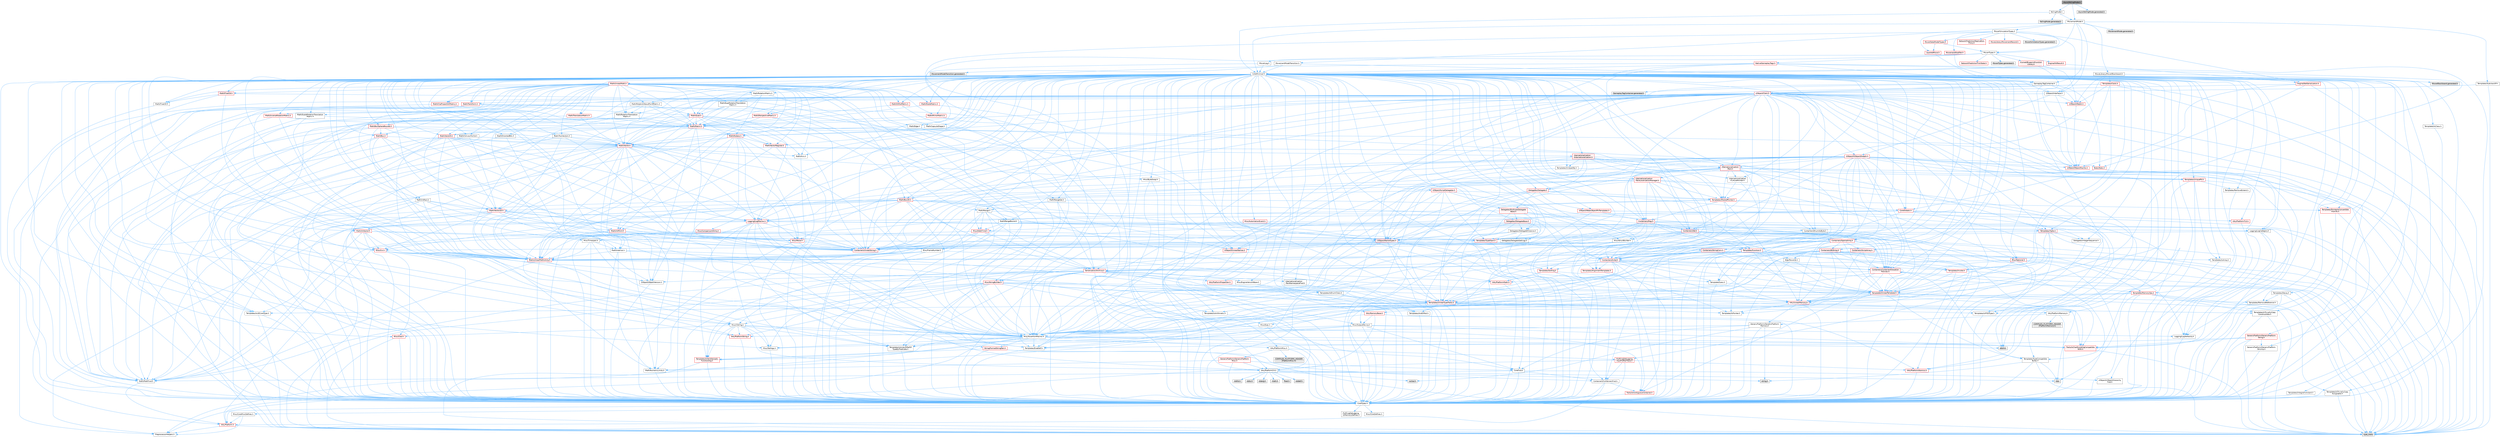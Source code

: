 digraph "AsyncFallingMode.h"
{
 // INTERACTIVE_SVG=YES
 // LATEX_PDF_SIZE
  bgcolor="transparent";
  edge [fontname=Helvetica,fontsize=10,labelfontname=Helvetica,labelfontsize=10];
  node [fontname=Helvetica,fontsize=10,shape=box,height=0.2,width=0.4];
  Node1 [id="Node000001",label="AsyncFallingMode.h",height=0.2,width=0.4,color="gray40", fillcolor="grey60", style="filled", fontcolor="black",tooltip=" "];
  Node1 -> Node2 [id="edge1_Node000001_Node000002",color="steelblue1",style="solid",tooltip=" "];
  Node2 [id="Node000002",label="MovementMode.h",height=0.2,width=0.4,color="grey40", fillcolor="white", style="filled",URL="$d1/de0/MovementMode_8h.html",tooltip=" "];
  Node2 -> Node3 [id="edge2_Node000002_Node000003",color="steelblue1",style="solid",tooltip=" "];
  Node3 [id="Node000003",label="CoreMinimal.h",height=0.2,width=0.4,color="grey40", fillcolor="white", style="filled",URL="$d7/d67/CoreMinimal_8h.html",tooltip=" "];
  Node3 -> Node4 [id="edge3_Node000003_Node000004",color="steelblue1",style="solid",tooltip=" "];
  Node4 [id="Node000004",label="CoreTypes.h",height=0.2,width=0.4,color="grey40", fillcolor="white", style="filled",URL="$dc/dec/CoreTypes_8h.html",tooltip=" "];
  Node4 -> Node5 [id="edge4_Node000004_Node000005",color="steelblue1",style="solid",tooltip=" "];
  Node5 [id="Node000005",label="HAL/Platform.h",height=0.2,width=0.4,color="red", fillcolor="#FFF0F0", style="filled",URL="$d9/dd0/Platform_8h.html",tooltip=" "];
  Node5 -> Node8 [id="edge5_Node000005_Node000008",color="steelblue1",style="solid",tooltip=" "];
  Node8 [id="Node000008",label="type_traits",height=0.2,width=0.4,color="grey60", fillcolor="#E0E0E0", style="filled",tooltip=" "];
  Node5 -> Node9 [id="edge6_Node000005_Node000009",color="steelblue1",style="solid",tooltip=" "];
  Node9 [id="Node000009",label="PreprocessorHelpers.h",height=0.2,width=0.4,color="grey40", fillcolor="white", style="filled",URL="$db/ddb/PreprocessorHelpers_8h.html",tooltip=" "];
  Node4 -> Node15 [id="edge7_Node000004_Node000015",color="steelblue1",style="solid",tooltip=" "];
  Node15 [id="Node000015",label="ProfilingDebugging\l/UMemoryDefines.h",height=0.2,width=0.4,color="grey40", fillcolor="white", style="filled",URL="$d2/da2/UMemoryDefines_8h.html",tooltip=" "];
  Node4 -> Node16 [id="edge8_Node000004_Node000016",color="steelblue1",style="solid",tooltip=" "];
  Node16 [id="Node000016",label="Misc/CoreMiscDefines.h",height=0.2,width=0.4,color="grey40", fillcolor="white", style="filled",URL="$da/d38/CoreMiscDefines_8h.html",tooltip=" "];
  Node16 -> Node5 [id="edge9_Node000016_Node000005",color="steelblue1",style="solid",tooltip=" "];
  Node16 -> Node9 [id="edge10_Node000016_Node000009",color="steelblue1",style="solid",tooltip=" "];
  Node4 -> Node17 [id="edge11_Node000004_Node000017",color="steelblue1",style="solid",tooltip=" "];
  Node17 [id="Node000017",label="Misc/CoreDefines.h",height=0.2,width=0.4,color="grey40", fillcolor="white", style="filled",URL="$d3/dd2/CoreDefines_8h.html",tooltip=" "];
  Node3 -> Node18 [id="edge12_Node000003_Node000018",color="steelblue1",style="solid",tooltip=" "];
  Node18 [id="Node000018",label="CoreFwd.h",height=0.2,width=0.4,color="grey40", fillcolor="white", style="filled",URL="$d1/d1e/CoreFwd_8h.html",tooltip=" "];
  Node18 -> Node4 [id="edge13_Node000018_Node000004",color="steelblue1",style="solid",tooltip=" "];
  Node18 -> Node19 [id="edge14_Node000018_Node000019",color="steelblue1",style="solid",tooltip=" "];
  Node19 [id="Node000019",label="Containers/ContainersFwd.h",height=0.2,width=0.4,color="grey40", fillcolor="white", style="filled",URL="$d4/d0a/ContainersFwd_8h.html",tooltip=" "];
  Node19 -> Node5 [id="edge15_Node000019_Node000005",color="steelblue1",style="solid",tooltip=" "];
  Node19 -> Node4 [id="edge16_Node000019_Node000004",color="steelblue1",style="solid",tooltip=" "];
  Node19 -> Node20 [id="edge17_Node000019_Node000020",color="steelblue1",style="solid",tooltip=" "];
  Node20 [id="Node000020",label="Traits/IsContiguousContainer.h",height=0.2,width=0.4,color="red", fillcolor="#FFF0F0", style="filled",URL="$d5/d3c/IsContiguousContainer_8h.html",tooltip=" "];
  Node20 -> Node4 [id="edge18_Node000020_Node000004",color="steelblue1",style="solid",tooltip=" "];
  Node18 -> Node23 [id="edge19_Node000018_Node000023",color="steelblue1",style="solid",tooltip=" "];
  Node23 [id="Node000023",label="Math/MathFwd.h",height=0.2,width=0.4,color="grey40", fillcolor="white", style="filled",URL="$d2/d10/MathFwd_8h.html",tooltip=" "];
  Node23 -> Node5 [id="edge20_Node000023_Node000005",color="steelblue1",style="solid",tooltip=" "];
  Node18 -> Node24 [id="edge21_Node000018_Node000024",color="steelblue1",style="solid",tooltip=" "];
  Node24 [id="Node000024",label="UObject/UObjectHierarchy\lFwd.h",height=0.2,width=0.4,color="grey40", fillcolor="white", style="filled",URL="$d3/d13/UObjectHierarchyFwd_8h.html",tooltip=" "];
  Node3 -> Node24 [id="edge22_Node000003_Node000024",color="steelblue1",style="solid",tooltip=" "];
  Node3 -> Node19 [id="edge23_Node000003_Node000019",color="steelblue1",style="solid",tooltip=" "];
  Node3 -> Node25 [id="edge24_Node000003_Node000025",color="steelblue1",style="solid",tooltip=" "];
  Node25 [id="Node000025",label="Misc/VarArgs.h",height=0.2,width=0.4,color="grey40", fillcolor="white", style="filled",URL="$d5/d6f/VarArgs_8h.html",tooltip=" "];
  Node25 -> Node4 [id="edge25_Node000025_Node000004",color="steelblue1",style="solid",tooltip=" "];
  Node3 -> Node26 [id="edge26_Node000003_Node000026",color="steelblue1",style="solid",tooltip=" "];
  Node26 [id="Node000026",label="Logging/LogVerbosity.h",height=0.2,width=0.4,color="grey40", fillcolor="white", style="filled",URL="$d2/d8f/LogVerbosity_8h.html",tooltip=" "];
  Node26 -> Node4 [id="edge27_Node000026_Node000004",color="steelblue1",style="solid",tooltip=" "];
  Node3 -> Node27 [id="edge28_Node000003_Node000027",color="steelblue1",style="solid",tooltip=" "];
  Node27 [id="Node000027",label="Misc/OutputDevice.h",height=0.2,width=0.4,color="grey40", fillcolor="white", style="filled",URL="$d7/d32/OutputDevice_8h.html",tooltip=" "];
  Node27 -> Node18 [id="edge29_Node000027_Node000018",color="steelblue1",style="solid",tooltip=" "];
  Node27 -> Node4 [id="edge30_Node000027_Node000004",color="steelblue1",style="solid",tooltip=" "];
  Node27 -> Node26 [id="edge31_Node000027_Node000026",color="steelblue1",style="solid",tooltip=" "];
  Node27 -> Node25 [id="edge32_Node000027_Node000025",color="steelblue1",style="solid",tooltip=" "];
  Node27 -> Node28 [id="edge33_Node000027_Node000028",color="steelblue1",style="solid",tooltip=" "];
  Node28 [id="Node000028",label="Templates/IsArrayOrRefOf\lTypeByPredicate.h",height=0.2,width=0.4,color="grey40", fillcolor="white", style="filled",URL="$d6/da1/IsArrayOrRefOfTypeByPredicate_8h.html",tooltip=" "];
  Node28 -> Node4 [id="edge34_Node000028_Node000004",color="steelblue1",style="solid",tooltip=" "];
  Node27 -> Node29 [id="edge35_Node000027_Node000029",color="steelblue1",style="solid",tooltip=" "];
  Node29 [id="Node000029",label="Templates/IsValidVariadic\lFunctionArg.h",height=0.2,width=0.4,color="red", fillcolor="#FFF0F0", style="filled",URL="$d0/dc8/IsValidVariadicFunctionArg_8h.html",tooltip=" "];
  Node29 -> Node4 [id="edge36_Node000029_Node000004",color="steelblue1",style="solid",tooltip=" "];
  Node29 -> Node8 [id="edge37_Node000029_Node000008",color="steelblue1",style="solid",tooltip=" "];
  Node27 -> Node31 [id="edge38_Node000027_Node000031",color="steelblue1",style="solid",tooltip=" "];
  Node31 [id="Node000031",label="Traits/IsCharEncodingCompatible\lWith.h",height=0.2,width=0.4,color="red", fillcolor="#FFF0F0", style="filled",URL="$df/dd1/IsCharEncodingCompatibleWith_8h.html",tooltip=" "];
  Node31 -> Node8 [id="edge39_Node000031_Node000008",color="steelblue1",style="solid",tooltip=" "];
  Node3 -> Node33 [id="edge40_Node000003_Node000033",color="steelblue1",style="solid",tooltip=" "];
  Node33 [id="Node000033",label="HAL/PlatformCrt.h",height=0.2,width=0.4,color="grey40", fillcolor="white", style="filled",URL="$d8/d75/PlatformCrt_8h.html",tooltip=" "];
  Node33 -> Node34 [id="edge41_Node000033_Node000034",color="steelblue1",style="solid",tooltip=" "];
  Node34 [id="Node000034",label="new",height=0.2,width=0.4,color="grey60", fillcolor="#E0E0E0", style="filled",tooltip=" "];
  Node33 -> Node35 [id="edge42_Node000033_Node000035",color="steelblue1",style="solid",tooltip=" "];
  Node35 [id="Node000035",label="wchar.h",height=0.2,width=0.4,color="grey60", fillcolor="#E0E0E0", style="filled",tooltip=" "];
  Node33 -> Node36 [id="edge43_Node000033_Node000036",color="steelblue1",style="solid",tooltip=" "];
  Node36 [id="Node000036",label="stddef.h",height=0.2,width=0.4,color="grey60", fillcolor="#E0E0E0", style="filled",tooltip=" "];
  Node33 -> Node37 [id="edge44_Node000033_Node000037",color="steelblue1",style="solid",tooltip=" "];
  Node37 [id="Node000037",label="stdlib.h",height=0.2,width=0.4,color="grey60", fillcolor="#E0E0E0", style="filled",tooltip=" "];
  Node33 -> Node38 [id="edge45_Node000033_Node000038",color="steelblue1",style="solid",tooltip=" "];
  Node38 [id="Node000038",label="stdio.h",height=0.2,width=0.4,color="grey60", fillcolor="#E0E0E0", style="filled",tooltip=" "];
  Node33 -> Node39 [id="edge46_Node000033_Node000039",color="steelblue1",style="solid",tooltip=" "];
  Node39 [id="Node000039",label="stdarg.h",height=0.2,width=0.4,color="grey60", fillcolor="#E0E0E0", style="filled",tooltip=" "];
  Node33 -> Node40 [id="edge47_Node000033_Node000040",color="steelblue1",style="solid",tooltip=" "];
  Node40 [id="Node000040",label="math.h",height=0.2,width=0.4,color="grey60", fillcolor="#E0E0E0", style="filled",tooltip=" "];
  Node33 -> Node41 [id="edge48_Node000033_Node000041",color="steelblue1",style="solid",tooltip=" "];
  Node41 [id="Node000041",label="float.h",height=0.2,width=0.4,color="grey60", fillcolor="#E0E0E0", style="filled",tooltip=" "];
  Node33 -> Node42 [id="edge49_Node000033_Node000042",color="steelblue1",style="solid",tooltip=" "];
  Node42 [id="Node000042",label="string.h",height=0.2,width=0.4,color="grey60", fillcolor="#E0E0E0", style="filled",tooltip=" "];
  Node3 -> Node43 [id="edge50_Node000003_Node000043",color="steelblue1",style="solid",tooltip=" "];
  Node43 [id="Node000043",label="HAL/PlatformMisc.h",height=0.2,width=0.4,color="grey40", fillcolor="white", style="filled",URL="$d0/df5/PlatformMisc_8h.html",tooltip=" "];
  Node43 -> Node4 [id="edge51_Node000043_Node000004",color="steelblue1",style="solid",tooltip=" "];
  Node43 -> Node44 [id="edge52_Node000043_Node000044",color="steelblue1",style="solid",tooltip=" "];
  Node44 [id="Node000044",label="GenericPlatform/GenericPlatform\lMisc.h",height=0.2,width=0.4,color="red", fillcolor="#FFF0F0", style="filled",URL="$db/d9a/GenericPlatformMisc_8h.html",tooltip=" "];
  Node44 -> Node18 [id="edge53_Node000044_Node000018",color="steelblue1",style="solid",tooltip=" "];
  Node44 -> Node4 [id="edge54_Node000044_Node000004",color="steelblue1",style="solid",tooltip=" "];
  Node44 -> Node33 [id="edge55_Node000044_Node000033",color="steelblue1",style="solid",tooltip=" "];
  Node44 -> Node48 [id="edge56_Node000044_Node000048",color="steelblue1",style="solid",tooltip=" "];
  Node48 [id="Node000048",label="Math/NumericLimits.h",height=0.2,width=0.4,color="grey40", fillcolor="white", style="filled",URL="$df/d1b/NumericLimits_8h.html",tooltip=" "];
  Node48 -> Node4 [id="edge57_Node000048_Node000004",color="steelblue1",style="solid",tooltip=" "];
  Node43 -> Node53 [id="edge58_Node000043_Node000053",color="steelblue1",style="solid",tooltip=" "];
  Node53 [id="Node000053",label="COMPILED_PLATFORM_HEADER\l(PlatformMisc.h)",height=0.2,width=0.4,color="grey60", fillcolor="#E0E0E0", style="filled",tooltip=" "];
  Node43 -> Node54 [id="edge59_Node000043_Node000054",color="steelblue1",style="solid",tooltip=" "];
  Node54 [id="Node000054",label="ProfilingDebugging\l/CpuProfilerTrace.h",height=0.2,width=0.4,color="red", fillcolor="#FFF0F0", style="filled",URL="$da/dcb/CpuProfilerTrace_8h.html",tooltip=" "];
  Node54 -> Node4 [id="edge60_Node000054_Node000004",color="steelblue1",style="solid",tooltip=" "];
  Node54 -> Node19 [id="edge61_Node000054_Node000019",color="steelblue1",style="solid",tooltip=" "];
  Node54 -> Node55 [id="edge62_Node000054_Node000055",color="steelblue1",style="solid",tooltip=" "];
  Node55 [id="Node000055",label="HAL/PlatformAtomics.h",height=0.2,width=0.4,color="red", fillcolor="#FFF0F0", style="filled",URL="$d3/d36/PlatformAtomics_8h.html",tooltip=" "];
  Node55 -> Node4 [id="edge63_Node000055_Node000004",color="steelblue1",style="solid",tooltip=" "];
  Node54 -> Node9 [id="edge64_Node000054_Node000009",color="steelblue1",style="solid",tooltip=" "];
  Node3 -> Node62 [id="edge65_Node000003_Node000062",color="steelblue1",style="solid",tooltip=" "];
  Node62 [id="Node000062",label="Misc/AssertionMacros.h",height=0.2,width=0.4,color="grey40", fillcolor="white", style="filled",URL="$d0/dfa/AssertionMacros_8h.html",tooltip=" "];
  Node62 -> Node4 [id="edge66_Node000062_Node000004",color="steelblue1",style="solid",tooltip=" "];
  Node62 -> Node5 [id="edge67_Node000062_Node000005",color="steelblue1",style="solid",tooltip=" "];
  Node62 -> Node43 [id="edge68_Node000062_Node000043",color="steelblue1",style="solid",tooltip=" "];
  Node62 -> Node9 [id="edge69_Node000062_Node000009",color="steelblue1",style="solid",tooltip=" "];
  Node62 -> Node63 [id="edge70_Node000062_Node000063",color="steelblue1",style="solid",tooltip=" "];
  Node63 [id="Node000063",label="Templates/EnableIf.h",height=0.2,width=0.4,color="grey40", fillcolor="white", style="filled",URL="$d7/d60/EnableIf_8h.html",tooltip=" "];
  Node63 -> Node4 [id="edge71_Node000063_Node000004",color="steelblue1",style="solid",tooltip=" "];
  Node62 -> Node28 [id="edge72_Node000062_Node000028",color="steelblue1",style="solid",tooltip=" "];
  Node62 -> Node29 [id="edge73_Node000062_Node000029",color="steelblue1",style="solid",tooltip=" "];
  Node62 -> Node31 [id="edge74_Node000062_Node000031",color="steelblue1",style="solid",tooltip=" "];
  Node62 -> Node25 [id="edge75_Node000062_Node000025",color="steelblue1",style="solid",tooltip=" "];
  Node62 -> Node64 [id="edge76_Node000062_Node000064",color="steelblue1",style="solid",tooltip=" "];
  Node64 [id="Node000064",label="String/FormatStringSan.h",height=0.2,width=0.4,color="red", fillcolor="#FFF0F0", style="filled",URL="$d3/d8b/FormatStringSan_8h.html",tooltip=" "];
  Node64 -> Node8 [id="edge77_Node000064_Node000008",color="steelblue1",style="solid",tooltip=" "];
  Node64 -> Node4 [id="edge78_Node000064_Node000004",color="steelblue1",style="solid",tooltip=" "];
  Node64 -> Node29 [id="edge79_Node000064_Node000029",color="steelblue1",style="solid",tooltip=" "];
  Node64 -> Node19 [id="edge80_Node000064_Node000019",color="steelblue1",style="solid",tooltip=" "];
  Node62 -> Node70 [id="edge81_Node000062_Node000070",color="steelblue1",style="solid",tooltip=" "];
  Node70 [id="Node000070",label="atomic",height=0.2,width=0.4,color="grey60", fillcolor="#E0E0E0", style="filled",tooltip=" "];
  Node3 -> Node71 [id="edge82_Node000003_Node000071",color="steelblue1",style="solid",tooltip=" "];
  Node71 [id="Node000071",label="Templates/IsPointer.h",height=0.2,width=0.4,color="grey40", fillcolor="white", style="filled",URL="$d7/d05/IsPointer_8h.html",tooltip=" "];
  Node71 -> Node4 [id="edge83_Node000071_Node000004",color="steelblue1",style="solid",tooltip=" "];
  Node3 -> Node72 [id="edge84_Node000003_Node000072",color="steelblue1",style="solid",tooltip=" "];
  Node72 [id="Node000072",label="HAL/PlatformMemory.h",height=0.2,width=0.4,color="grey40", fillcolor="white", style="filled",URL="$de/d68/PlatformMemory_8h.html",tooltip=" "];
  Node72 -> Node4 [id="edge85_Node000072_Node000004",color="steelblue1",style="solid",tooltip=" "];
  Node72 -> Node73 [id="edge86_Node000072_Node000073",color="steelblue1",style="solid",tooltip=" "];
  Node73 [id="Node000073",label="GenericPlatform/GenericPlatform\lMemory.h",height=0.2,width=0.4,color="grey40", fillcolor="white", style="filled",URL="$dd/d22/GenericPlatformMemory_8h.html",tooltip=" "];
  Node73 -> Node18 [id="edge87_Node000073_Node000018",color="steelblue1",style="solid",tooltip=" "];
  Node73 -> Node4 [id="edge88_Node000073_Node000004",color="steelblue1",style="solid",tooltip=" "];
  Node73 -> Node74 [id="edge89_Node000073_Node000074",color="steelblue1",style="solid",tooltip=" "];
  Node74 [id="Node000074",label="HAL/PlatformString.h",height=0.2,width=0.4,color="red", fillcolor="#FFF0F0", style="filled",URL="$db/db5/PlatformString_8h.html",tooltip=" "];
  Node74 -> Node4 [id="edge90_Node000074_Node000004",color="steelblue1",style="solid",tooltip=" "];
  Node73 -> Node42 [id="edge91_Node000073_Node000042",color="steelblue1",style="solid",tooltip=" "];
  Node73 -> Node35 [id="edge92_Node000073_Node000035",color="steelblue1",style="solid",tooltip=" "];
  Node72 -> Node76 [id="edge93_Node000072_Node000076",color="steelblue1",style="solid",tooltip=" "];
  Node76 [id="Node000076",label="COMPILED_PLATFORM_HEADER\l(PlatformMemory.h)",height=0.2,width=0.4,color="grey60", fillcolor="#E0E0E0", style="filled",tooltip=" "];
  Node3 -> Node55 [id="edge94_Node000003_Node000055",color="steelblue1",style="solid",tooltip=" "];
  Node3 -> Node77 [id="edge95_Node000003_Node000077",color="steelblue1",style="solid",tooltip=" "];
  Node77 [id="Node000077",label="Misc/Exec.h",height=0.2,width=0.4,color="grey40", fillcolor="white", style="filled",URL="$de/ddb/Exec_8h.html",tooltip=" "];
  Node77 -> Node4 [id="edge96_Node000077_Node000004",color="steelblue1",style="solid",tooltip=" "];
  Node77 -> Node62 [id="edge97_Node000077_Node000062",color="steelblue1",style="solid",tooltip=" "];
  Node3 -> Node78 [id="edge98_Node000003_Node000078",color="steelblue1",style="solid",tooltip=" "];
  Node78 [id="Node000078",label="HAL/MemoryBase.h",height=0.2,width=0.4,color="red", fillcolor="#FFF0F0", style="filled",URL="$d6/d9f/MemoryBase_8h.html",tooltip=" "];
  Node78 -> Node4 [id="edge99_Node000078_Node000004",color="steelblue1",style="solid",tooltip=" "];
  Node78 -> Node55 [id="edge100_Node000078_Node000055",color="steelblue1",style="solid",tooltip=" "];
  Node78 -> Node33 [id="edge101_Node000078_Node000033",color="steelblue1",style="solid",tooltip=" "];
  Node78 -> Node77 [id="edge102_Node000078_Node000077",color="steelblue1",style="solid",tooltip=" "];
  Node78 -> Node27 [id="edge103_Node000078_Node000027",color="steelblue1",style="solid",tooltip=" "];
  Node3 -> Node88 [id="edge104_Node000003_Node000088",color="steelblue1",style="solid",tooltip=" "];
  Node88 [id="Node000088",label="HAL/UnrealMemory.h",height=0.2,width=0.4,color="red", fillcolor="#FFF0F0", style="filled",URL="$d9/d96/UnrealMemory_8h.html",tooltip=" "];
  Node88 -> Node4 [id="edge105_Node000088_Node000004",color="steelblue1",style="solid",tooltip=" "];
  Node88 -> Node73 [id="edge106_Node000088_Node000073",color="steelblue1",style="solid",tooltip=" "];
  Node88 -> Node78 [id="edge107_Node000088_Node000078",color="steelblue1",style="solid",tooltip=" "];
  Node88 -> Node72 [id="edge108_Node000088_Node000072",color="steelblue1",style="solid",tooltip=" "];
  Node88 -> Node71 [id="edge109_Node000088_Node000071",color="steelblue1",style="solid",tooltip=" "];
  Node3 -> Node90 [id="edge110_Node000003_Node000090",color="steelblue1",style="solid",tooltip=" "];
  Node90 [id="Node000090",label="Templates/IsArithmetic.h",height=0.2,width=0.4,color="grey40", fillcolor="white", style="filled",URL="$d2/d5d/IsArithmetic_8h.html",tooltip=" "];
  Node90 -> Node4 [id="edge111_Node000090_Node000004",color="steelblue1",style="solid",tooltip=" "];
  Node3 -> Node84 [id="edge112_Node000003_Node000084",color="steelblue1",style="solid",tooltip=" "];
  Node84 [id="Node000084",label="Templates/AndOrNot.h",height=0.2,width=0.4,color="grey40", fillcolor="white", style="filled",URL="$db/d0a/AndOrNot_8h.html",tooltip=" "];
  Node84 -> Node4 [id="edge113_Node000084_Node000004",color="steelblue1",style="solid",tooltip=" "];
  Node3 -> Node91 [id="edge114_Node000003_Node000091",color="steelblue1",style="solid",tooltip=" "];
  Node91 [id="Node000091",label="Templates/IsPODType.h",height=0.2,width=0.4,color="grey40", fillcolor="white", style="filled",URL="$d7/db1/IsPODType_8h.html",tooltip=" "];
  Node91 -> Node4 [id="edge115_Node000091_Node000004",color="steelblue1",style="solid",tooltip=" "];
  Node3 -> Node92 [id="edge116_Node000003_Node000092",color="steelblue1",style="solid",tooltip=" "];
  Node92 [id="Node000092",label="Templates/IsUECoreType.h",height=0.2,width=0.4,color="grey40", fillcolor="white", style="filled",URL="$d1/db8/IsUECoreType_8h.html",tooltip=" "];
  Node92 -> Node4 [id="edge117_Node000092_Node000004",color="steelblue1",style="solid",tooltip=" "];
  Node92 -> Node8 [id="edge118_Node000092_Node000008",color="steelblue1",style="solid",tooltip=" "];
  Node3 -> Node85 [id="edge119_Node000003_Node000085",color="steelblue1",style="solid",tooltip=" "];
  Node85 [id="Node000085",label="Templates/IsTriviallyCopy\lConstructible.h",height=0.2,width=0.4,color="grey40", fillcolor="white", style="filled",URL="$d3/d78/IsTriviallyCopyConstructible_8h.html",tooltip=" "];
  Node85 -> Node4 [id="edge120_Node000085_Node000004",color="steelblue1",style="solid",tooltip=" "];
  Node85 -> Node8 [id="edge121_Node000085_Node000008",color="steelblue1",style="solid",tooltip=" "];
  Node3 -> Node93 [id="edge122_Node000003_Node000093",color="steelblue1",style="solid",tooltip=" "];
  Node93 [id="Node000093",label="Templates/UnrealTypeTraits.h",height=0.2,width=0.4,color="red", fillcolor="#FFF0F0", style="filled",URL="$d2/d2d/UnrealTypeTraits_8h.html",tooltip=" "];
  Node93 -> Node4 [id="edge123_Node000093_Node000004",color="steelblue1",style="solid",tooltip=" "];
  Node93 -> Node71 [id="edge124_Node000093_Node000071",color="steelblue1",style="solid",tooltip=" "];
  Node93 -> Node62 [id="edge125_Node000093_Node000062",color="steelblue1",style="solid",tooltip=" "];
  Node93 -> Node84 [id="edge126_Node000093_Node000084",color="steelblue1",style="solid",tooltip=" "];
  Node93 -> Node63 [id="edge127_Node000093_Node000063",color="steelblue1",style="solid",tooltip=" "];
  Node93 -> Node90 [id="edge128_Node000093_Node000090",color="steelblue1",style="solid",tooltip=" "];
  Node93 -> Node91 [id="edge129_Node000093_Node000091",color="steelblue1",style="solid",tooltip=" "];
  Node93 -> Node92 [id="edge130_Node000093_Node000092",color="steelblue1",style="solid",tooltip=" "];
  Node93 -> Node85 [id="edge131_Node000093_Node000085",color="steelblue1",style="solid",tooltip=" "];
  Node3 -> Node63 [id="edge132_Node000003_Node000063",color="steelblue1",style="solid",tooltip=" "];
  Node3 -> Node95 [id="edge133_Node000003_Node000095",color="steelblue1",style="solid",tooltip=" "];
  Node95 [id="Node000095",label="Templates/RemoveReference.h",height=0.2,width=0.4,color="grey40", fillcolor="white", style="filled",URL="$da/dbe/RemoveReference_8h.html",tooltip=" "];
  Node95 -> Node4 [id="edge134_Node000095_Node000004",color="steelblue1",style="solid",tooltip=" "];
  Node3 -> Node96 [id="edge135_Node000003_Node000096",color="steelblue1",style="solid",tooltip=" "];
  Node96 [id="Node000096",label="Templates/IntegralConstant.h",height=0.2,width=0.4,color="grey40", fillcolor="white", style="filled",URL="$db/d1b/IntegralConstant_8h.html",tooltip=" "];
  Node96 -> Node4 [id="edge136_Node000096_Node000004",color="steelblue1",style="solid",tooltip=" "];
  Node3 -> Node97 [id="edge137_Node000003_Node000097",color="steelblue1",style="solid",tooltip=" "];
  Node97 [id="Node000097",label="Templates/IsClass.h",height=0.2,width=0.4,color="grey40", fillcolor="white", style="filled",URL="$db/dcb/IsClass_8h.html",tooltip=" "];
  Node97 -> Node4 [id="edge138_Node000097_Node000004",color="steelblue1",style="solid",tooltip=" "];
  Node3 -> Node98 [id="edge139_Node000003_Node000098",color="steelblue1",style="solid",tooltip=" "];
  Node98 [id="Node000098",label="Templates/TypeCompatible\lBytes.h",height=0.2,width=0.4,color="grey40", fillcolor="white", style="filled",URL="$df/d0a/TypeCompatibleBytes_8h.html",tooltip=" "];
  Node98 -> Node4 [id="edge140_Node000098_Node000004",color="steelblue1",style="solid",tooltip=" "];
  Node98 -> Node42 [id="edge141_Node000098_Node000042",color="steelblue1",style="solid",tooltip=" "];
  Node98 -> Node34 [id="edge142_Node000098_Node000034",color="steelblue1",style="solid",tooltip=" "];
  Node98 -> Node8 [id="edge143_Node000098_Node000008",color="steelblue1",style="solid",tooltip=" "];
  Node3 -> Node20 [id="edge144_Node000003_Node000020",color="steelblue1",style="solid",tooltip=" "];
  Node3 -> Node99 [id="edge145_Node000003_Node000099",color="steelblue1",style="solid",tooltip=" "];
  Node99 [id="Node000099",label="Templates/UnrealTemplate.h",height=0.2,width=0.4,color="red", fillcolor="#FFF0F0", style="filled",URL="$d4/d24/UnrealTemplate_8h.html",tooltip=" "];
  Node99 -> Node4 [id="edge146_Node000099_Node000004",color="steelblue1",style="solid",tooltip=" "];
  Node99 -> Node71 [id="edge147_Node000099_Node000071",color="steelblue1",style="solid",tooltip=" "];
  Node99 -> Node88 [id="edge148_Node000099_Node000088",color="steelblue1",style="solid",tooltip=" "];
  Node99 -> Node93 [id="edge149_Node000099_Node000093",color="steelblue1",style="solid",tooltip=" "];
  Node99 -> Node95 [id="edge150_Node000099_Node000095",color="steelblue1",style="solid",tooltip=" "];
  Node99 -> Node98 [id="edge151_Node000099_Node000098",color="steelblue1",style="solid",tooltip=" "];
  Node99 -> Node20 [id="edge152_Node000099_Node000020",color="steelblue1",style="solid",tooltip=" "];
  Node99 -> Node8 [id="edge153_Node000099_Node000008",color="steelblue1",style="solid",tooltip=" "];
  Node3 -> Node48 [id="edge154_Node000003_Node000048",color="steelblue1",style="solid",tooltip=" "];
  Node3 -> Node103 [id="edge155_Node000003_Node000103",color="steelblue1",style="solid",tooltip=" "];
  Node103 [id="Node000103",label="HAL/PlatformMath.h",height=0.2,width=0.4,color="red", fillcolor="#FFF0F0", style="filled",URL="$dc/d53/PlatformMath_8h.html",tooltip=" "];
  Node103 -> Node4 [id="edge156_Node000103_Node000004",color="steelblue1",style="solid",tooltip=" "];
  Node3 -> Node86 [id="edge157_Node000003_Node000086",color="steelblue1",style="solid",tooltip=" "];
  Node86 [id="Node000086",label="Templates/IsTriviallyCopy\lAssignable.h",height=0.2,width=0.4,color="grey40", fillcolor="white", style="filled",URL="$d2/df2/IsTriviallyCopyAssignable_8h.html",tooltip=" "];
  Node86 -> Node4 [id="edge158_Node000086_Node000004",color="steelblue1",style="solid",tooltip=" "];
  Node86 -> Node8 [id="edge159_Node000086_Node000008",color="steelblue1",style="solid",tooltip=" "];
  Node3 -> Node111 [id="edge160_Node000003_Node000111",color="steelblue1",style="solid",tooltip=" "];
  Node111 [id="Node000111",label="Templates/MemoryOps.h",height=0.2,width=0.4,color="red", fillcolor="#FFF0F0", style="filled",URL="$db/dea/MemoryOps_8h.html",tooltip=" "];
  Node111 -> Node4 [id="edge161_Node000111_Node000004",color="steelblue1",style="solid",tooltip=" "];
  Node111 -> Node88 [id="edge162_Node000111_Node000088",color="steelblue1",style="solid",tooltip=" "];
  Node111 -> Node86 [id="edge163_Node000111_Node000086",color="steelblue1",style="solid",tooltip=" "];
  Node111 -> Node85 [id="edge164_Node000111_Node000085",color="steelblue1",style="solid",tooltip=" "];
  Node111 -> Node93 [id="edge165_Node000111_Node000093",color="steelblue1",style="solid",tooltip=" "];
  Node111 -> Node34 [id="edge166_Node000111_Node000034",color="steelblue1",style="solid",tooltip=" "];
  Node111 -> Node8 [id="edge167_Node000111_Node000008",color="steelblue1",style="solid",tooltip=" "];
  Node3 -> Node112 [id="edge168_Node000003_Node000112",color="steelblue1",style="solid",tooltip=" "];
  Node112 [id="Node000112",label="Containers/ContainerAllocation\lPolicies.h",height=0.2,width=0.4,color="red", fillcolor="#FFF0F0", style="filled",URL="$d7/dff/ContainerAllocationPolicies_8h.html",tooltip=" "];
  Node112 -> Node4 [id="edge169_Node000112_Node000004",color="steelblue1",style="solid",tooltip=" "];
  Node112 -> Node112 [id="edge170_Node000112_Node000112",color="steelblue1",style="solid",tooltip=" "];
  Node112 -> Node103 [id="edge171_Node000112_Node000103",color="steelblue1",style="solid",tooltip=" "];
  Node112 -> Node88 [id="edge172_Node000112_Node000088",color="steelblue1",style="solid",tooltip=" "];
  Node112 -> Node48 [id="edge173_Node000112_Node000048",color="steelblue1",style="solid",tooltip=" "];
  Node112 -> Node62 [id="edge174_Node000112_Node000062",color="steelblue1",style="solid",tooltip=" "];
  Node112 -> Node111 [id="edge175_Node000112_Node000111",color="steelblue1",style="solid",tooltip=" "];
  Node112 -> Node98 [id="edge176_Node000112_Node000098",color="steelblue1",style="solid",tooltip=" "];
  Node112 -> Node8 [id="edge177_Node000112_Node000008",color="steelblue1",style="solid",tooltip=" "];
  Node3 -> Node115 [id="edge178_Node000003_Node000115",color="steelblue1",style="solid",tooltip=" "];
  Node115 [id="Node000115",label="Templates/IsEnumClass.h",height=0.2,width=0.4,color="grey40", fillcolor="white", style="filled",URL="$d7/d15/IsEnumClass_8h.html",tooltip=" "];
  Node115 -> Node4 [id="edge179_Node000115_Node000004",color="steelblue1",style="solid",tooltip=" "];
  Node115 -> Node84 [id="edge180_Node000115_Node000084",color="steelblue1",style="solid",tooltip=" "];
  Node3 -> Node116 [id="edge181_Node000003_Node000116",color="steelblue1",style="solid",tooltip=" "];
  Node116 [id="Node000116",label="HAL/PlatformProperties.h",height=0.2,width=0.4,color="red", fillcolor="#FFF0F0", style="filled",URL="$d9/db0/PlatformProperties_8h.html",tooltip=" "];
  Node116 -> Node4 [id="edge182_Node000116_Node000004",color="steelblue1",style="solid",tooltip=" "];
  Node3 -> Node119 [id="edge183_Node000003_Node000119",color="steelblue1",style="solid",tooltip=" "];
  Node119 [id="Node000119",label="Misc/EngineVersionBase.h",height=0.2,width=0.4,color="grey40", fillcolor="white", style="filled",URL="$d5/d2b/EngineVersionBase_8h.html",tooltip=" "];
  Node119 -> Node4 [id="edge184_Node000119_Node000004",color="steelblue1",style="solid",tooltip=" "];
  Node3 -> Node120 [id="edge185_Node000003_Node000120",color="steelblue1",style="solid",tooltip=" "];
  Node120 [id="Node000120",label="Internationalization\l/TextNamespaceFwd.h",height=0.2,width=0.4,color="grey40", fillcolor="white", style="filled",URL="$d8/d97/TextNamespaceFwd_8h.html",tooltip=" "];
  Node120 -> Node4 [id="edge186_Node000120_Node000004",color="steelblue1",style="solid",tooltip=" "];
  Node3 -> Node121 [id="edge187_Node000003_Node000121",color="steelblue1",style="solid",tooltip=" "];
  Node121 [id="Node000121",label="Serialization/Archive.h",height=0.2,width=0.4,color="red", fillcolor="#FFF0F0", style="filled",URL="$d7/d3b/Archive_8h.html",tooltip=" "];
  Node121 -> Node18 [id="edge188_Node000121_Node000018",color="steelblue1",style="solid",tooltip=" "];
  Node121 -> Node4 [id="edge189_Node000121_Node000004",color="steelblue1",style="solid",tooltip=" "];
  Node121 -> Node116 [id="edge190_Node000121_Node000116",color="steelblue1",style="solid",tooltip=" "];
  Node121 -> Node120 [id="edge191_Node000121_Node000120",color="steelblue1",style="solid",tooltip=" "];
  Node121 -> Node23 [id="edge192_Node000121_Node000023",color="steelblue1",style="solid",tooltip=" "];
  Node121 -> Node62 [id="edge193_Node000121_Node000062",color="steelblue1",style="solid",tooltip=" "];
  Node121 -> Node119 [id="edge194_Node000121_Node000119",color="steelblue1",style="solid",tooltip=" "];
  Node121 -> Node25 [id="edge195_Node000121_Node000025",color="steelblue1",style="solid",tooltip=" "];
  Node121 -> Node63 [id="edge196_Node000121_Node000063",color="steelblue1",style="solid",tooltip=" "];
  Node121 -> Node28 [id="edge197_Node000121_Node000028",color="steelblue1",style="solid",tooltip=" "];
  Node121 -> Node115 [id="edge198_Node000121_Node000115",color="steelblue1",style="solid",tooltip=" "];
  Node121 -> Node29 [id="edge199_Node000121_Node000029",color="steelblue1",style="solid",tooltip=" "];
  Node121 -> Node99 [id="edge200_Node000121_Node000099",color="steelblue1",style="solid",tooltip=" "];
  Node121 -> Node31 [id="edge201_Node000121_Node000031",color="steelblue1",style="solid",tooltip=" "];
  Node121 -> Node124 [id="edge202_Node000121_Node000124",color="steelblue1",style="solid",tooltip=" "];
  Node124 [id="Node000124",label="UObject/ObjectVersion.h",height=0.2,width=0.4,color="grey40", fillcolor="white", style="filled",URL="$da/d63/ObjectVersion_8h.html",tooltip=" "];
  Node124 -> Node4 [id="edge203_Node000124_Node000004",color="steelblue1",style="solid",tooltip=" "];
  Node3 -> Node125 [id="edge204_Node000003_Node000125",color="steelblue1",style="solid",tooltip=" "];
  Node125 [id="Node000125",label="Templates/Less.h",height=0.2,width=0.4,color="grey40", fillcolor="white", style="filled",URL="$de/dc8/Less_8h.html",tooltip=" "];
  Node125 -> Node4 [id="edge205_Node000125_Node000004",color="steelblue1",style="solid",tooltip=" "];
  Node125 -> Node99 [id="edge206_Node000125_Node000099",color="steelblue1",style="solid",tooltip=" "];
  Node3 -> Node126 [id="edge207_Node000003_Node000126",color="steelblue1",style="solid",tooltip=" "];
  Node126 [id="Node000126",label="Templates/Sorting.h",height=0.2,width=0.4,color="red", fillcolor="#FFF0F0", style="filled",URL="$d3/d9e/Sorting_8h.html",tooltip=" "];
  Node126 -> Node4 [id="edge208_Node000126_Node000004",color="steelblue1",style="solid",tooltip=" "];
  Node126 -> Node103 [id="edge209_Node000126_Node000103",color="steelblue1",style="solid",tooltip=" "];
  Node126 -> Node125 [id="edge210_Node000126_Node000125",color="steelblue1",style="solid",tooltip=" "];
  Node3 -> Node137 [id="edge211_Node000003_Node000137",color="steelblue1",style="solid",tooltip=" "];
  Node137 [id="Node000137",label="Misc/Char.h",height=0.2,width=0.4,color="red", fillcolor="#FFF0F0", style="filled",URL="$d0/d58/Char_8h.html",tooltip=" "];
  Node137 -> Node4 [id="edge212_Node000137_Node000004",color="steelblue1",style="solid",tooltip=" "];
  Node137 -> Node8 [id="edge213_Node000137_Node000008",color="steelblue1",style="solid",tooltip=" "];
  Node3 -> Node140 [id="edge214_Node000003_Node000140",color="steelblue1",style="solid",tooltip=" "];
  Node140 [id="Node000140",label="GenericPlatform/GenericPlatform\lStricmp.h",height=0.2,width=0.4,color="grey40", fillcolor="white", style="filled",URL="$d2/d86/GenericPlatformStricmp_8h.html",tooltip=" "];
  Node140 -> Node4 [id="edge215_Node000140_Node000004",color="steelblue1",style="solid",tooltip=" "];
  Node3 -> Node141 [id="edge216_Node000003_Node000141",color="steelblue1",style="solid",tooltip=" "];
  Node141 [id="Node000141",label="GenericPlatform/GenericPlatform\lString.h",height=0.2,width=0.4,color="red", fillcolor="#FFF0F0", style="filled",URL="$dd/d20/GenericPlatformString_8h.html",tooltip=" "];
  Node141 -> Node4 [id="edge217_Node000141_Node000004",color="steelblue1",style="solid",tooltip=" "];
  Node141 -> Node140 [id="edge218_Node000141_Node000140",color="steelblue1",style="solid",tooltip=" "];
  Node141 -> Node63 [id="edge219_Node000141_Node000063",color="steelblue1",style="solid",tooltip=" "];
  Node141 -> Node31 [id="edge220_Node000141_Node000031",color="steelblue1",style="solid",tooltip=" "];
  Node141 -> Node8 [id="edge221_Node000141_Node000008",color="steelblue1",style="solid",tooltip=" "];
  Node3 -> Node74 [id="edge222_Node000003_Node000074",color="steelblue1",style="solid",tooltip=" "];
  Node3 -> Node144 [id="edge223_Node000003_Node000144",color="steelblue1",style="solid",tooltip=" "];
  Node144 [id="Node000144",label="Misc/CString.h",height=0.2,width=0.4,color="grey40", fillcolor="white", style="filled",URL="$d2/d49/CString_8h.html",tooltip=" "];
  Node144 -> Node4 [id="edge224_Node000144_Node000004",color="steelblue1",style="solid",tooltip=" "];
  Node144 -> Node33 [id="edge225_Node000144_Node000033",color="steelblue1",style="solid",tooltip=" "];
  Node144 -> Node74 [id="edge226_Node000144_Node000074",color="steelblue1",style="solid",tooltip=" "];
  Node144 -> Node62 [id="edge227_Node000144_Node000062",color="steelblue1",style="solid",tooltip=" "];
  Node144 -> Node137 [id="edge228_Node000144_Node000137",color="steelblue1",style="solid",tooltip=" "];
  Node144 -> Node25 [id="edge229_Node000144_Node000025",color="steelblue1",style="solid",tooltip=" "];
  Node144 -> Node28 [id="edge230_Node000144_Node000028",color="steelblue1",style="solid",tooltip=" "];
  Node144 -> Node29 [id="edge231_Node000144_Node000029",color="steelblue1",style="solid",tooltip=" "];
  Node144 -> Node31 [id="edge232_Node000144_Node000031",color="steelblue1",style="solid",tooltip=" "];
  Node3 -> Node145 [id="edge233_Node000003_Node000145",color="steelblue1",style="solid",tooltip=" "];
  Node145 [id="Node000145",label="Misc/Crc.h",height=0.2,width=0.4,color="red", fillcolor="#FFF0F0", style="filled",URL="$d4/dd2/Crc_8h.html",tooltip=" "];
  Node145 -> Node4 [id="edge234_Node000145_Node000004",color="steelblue1",style="solid",tooltip=" "];
  Node145 -> Node74 [id="edge235_Node000145_Node000074",color="steelblue1",style="solid",tooltip=" "];
  Node145 -> Node62 [id="edge236_Node000145_Node000062",color="steelblue1",style="solid",tooltip=" "];
  Node145 -> Node144 [id="edge237_Node000145_Node000144",color="steelblue1",style="solid",tooltip=" "];
  Node145 -> Node137 [id="edge238_Node000145_Node000137",color="steelblue1",style="solid",tooltip=" "];
  Node145 -> Node93 [id="edge239_Node000145_Node000093",color="steelblue1",style="solid",tooltip=" "];
  Node3 -> Node136 [id="edge240_Node000003_Node000136",color="steelblue1",style="solid",tooltip=" "];
  Node136 [id="Node000136",label="Math/UnrealMathUtility.h",height=0.2,width=0.4,color="red", fillcolor="#FFF0F0", style="filled",URL="$db/db8/UnrealMathUtility_8h.html",tooltip=" "];
  Node136 -> Node4 [id="edge241_Node000136_Node000004",color="steelblue1",style="solid",tooltip=" "];
  Node136 -> Node62 [id="edge242_Node000136_Node000062",color="steelblue1",style="solid",tooltip=" "];
  Node136 -> Node103 [id="edge243_Node000136_Node000103",color="steelblue1",style="solid",tooltip=" "];
  Node136 -> Node23 [id="edge244_Node000136_Node000023",color="steelblue1",style="solid",tooltip=" "];
  Node3 -> Node146 [id="edge245_Node000003_Node000146",color="steelblue1",style="solid",tooltip=" "];
  Node146 [id="Node000146",label="Containers/UnrealString.h",height=0.2,width=0.4,color="red", fillcolor="#FFF0F0", style="filled",URL="$d5/dba/UnrealString_8h.html",tooltip=" "];
  Node3 -> Node150 [id="edge246_Node000003_Node000150",color="steelblue1",style="solid",tooltip=" "];
  Node150 [id="Node000150",label="Containers/Array.h",height=0.2,width=0.4,color="red", fillcolor="#FFF0F0", style="filled",URL="$df/dd0/Array_8h.html",tooltip=" "];
  Node150 -> Node4 [id="edge247_Node000150_Node000004",color="steelblue1",style="solid",tooltip=" "];
  Node150 -> Node62 [id="edge248_Node000150_Node000062",color="steelblue1",style="solid",tooltip=" "];
  Node150 -> Node88 [id="edge249_Node000150_Node000088",color="steelblue1",style="solid",tooltip=" "];
  Node150 -> Node93 [id="edge250_Node000150_Node000093",color="steelblue1",style="solid",tooltip=" "];
  Node150 -> Node99 [id="edge251_Node000150_Node000099",color="steelblue1",style="solid",tooltip=" "];
  Node150 -> Node112 [id="edge252_Node000150_Node000112",color="steelblue1",style="solid",tooltip=" "];
  Node150 -> Node121 [id="edge253_Node000150_Node000121",color="steelblue1",style="solid",tooltip=" "];
  Node150 -> Node129 [id="edge254_Node000150_Node000129",color="steelblue1",style="solid",tooltip=" "];
  Node129 [id="Node000129",label="Templates/Invoke.h",height=0.2,width=0.4,color="red", fillcolor="#FFF0F0", style="filled",URL="$d7/deb/Invoke_8h.html",tooltip=" "];
  Node129 -> Node4 [id="edge255_Node000129_Node000004",color="steelblue1",style="solid",tooltip=" "];
  Node129 -> Node99 [id="edge256_Node000129_Node000099",color="steelblue1",style="solid",tooltip=" "];
  Node129 -> Node8 [id="edge257_Node000129_Node000008",color="steelblue1",style="solid",tooltip=" "];
  Node150 -> Node125 [id="edge258_Node000150_Node000125",color="steelblue1",style="solid",tooltip=" "];
  Node150 -> Node126 [id="edge259_Node000150_Node000126",color="steelblue1",style="solid",tooltip=" "];
  Node150 -> Node173 [id="edge260_Node000150_Node000173",color="steelblue1",style="solid",tooltip=" "];
  Node173 [id="Node000173",label="Templates/AlignmentTemplates.h",height=0.2,width=0.4,color="red", fillcolor="#FFF0F0", style="filled",URL="$dd/d32/AlignmentTemplates_8h.html",tooltip=" "];
  Node173 -> Node4 [id="edge261_Node000173_Node000004",color="steelblue1",style="solid",tooltip=" "];
  Node173 -> Node71 [id="edge262_Node000173_Node000071",color="steelblue1",style="solid",tooltip=" "];
  Node150 -> Node8 [id="edge263_Node000150_Node000008",color="steelblue1",style="solid",tooltip=" "];
  Node3 -> Node174 [id="edge264_Node000003_Node000174",color="steelblue1",style="solid",tooltip=" "];
  Node174 [id="Node000174",label="Misc/FrameNumber.h",height=0.2,width=0.4,color="grey40", fillcolor="white", style="filled",URL="$dd/dbd/FrameNumber_8h.html",tooltip=" "];
  Node174 -> Node4 [id="edge265_Node000174_Node000004",color="steelblue1",style="solid",tooltip=" "];
  Node174 -> Node48 [id="edge266_Node000174_Node000048",color="steelblue1",style="solid",tooltip=" "];
  Node174 -> Node136 [id="edge267_Node000174_Node000136",color="steelblue1",style="solid",tooltip=" "];
  Node174 -> Node63 [id="edge268_Node000174_Node000063",color="steelblue1",style="solid",tooltip=" "];
  Node174 -> Node93 [id="edge269_Node000174_Node000093",color="steelblue1",style="solid",tooltip=" "];
  Node3 -> Node175 [id="edge270_Node000003_Node000175",color="steelblue1",style="solid",tooltip=" "];
  Node175 [id="Node000175",label="Misc/Timespan.h",height=0.2,width=0.4,color="grey40", fillcolor="white", style="filled",URL="$da/dd9/Timespan_8h.html",tooltip=" "];
  Node175 -> Node4 [id="edge271_Node000175_Node000004",color="steelblue1",style="solid",tooltip=" "];
  Node175 -> Node176 [id="edge272_Node000175_Node000176",color="steelblue1",style="solid",tooltip=" "];
  Node176 [id="Node000176",label="Math/Interval.h",height=0.2,width=0.4,color="grey40", fillcolor="white", style="filled",URL="$d1/d55/Interval_8h.html",tooltip=" "];
  Node176 -> Node4 [id="edge273_Node000176_Node000004",color="steelblue1",style="solid",tooltip=" "];
  Node176 -> Node90 [id="edge274_Node000176_Node000090",color="steelblue1",style="solid",tooltip=" "];
  Node176 -> Node93 [id="edge275_Node000176_Node000093",color="steelblue1",style="solid",tooltip=" "];
  Node176 -> Node48 [id="edge276_Node000176_Node000048",color="steelblue1",style="solid",tooltip=" "];
  Node176 -> Node136 [id="edge277_Node000176_Node000136",color="steelblue1",style="solid",tooltip=" "];
  Node175 -> Node136 [id="edge278_Node000175_Node000136",color="steelblue1",style="solid",tooltip=" "];
  Node175 -> Node62 [id="edge279_Node000175_Node000062",color="steelblue1",style="solid",tooltip=" "];
  Node3 -> Node177 [id="edge280_Node000003_Node000177",color="steelblue1",style="solid",tooltip=" "];
  Node177 [id="Node000177",label="Containers/StringConv.h",height=0.2,width=0.4,color="red", fillcolor="#FFF0F0", style="filled",URL="$d3/ddf/StringConv_8h.html",tooltip=" "];
  Node177 -> Node4 [id="edge281_Node000177_Node000004",color="steelblue1",style="solid",tooltip=" "];
  Node177 -> Node62 [id="edge282_Node000177_Node000062",color="steelblue1",style="solid",tooltip=" "];
  Node177 -> Node112 [id="edge283_Node000177_Node000112",color="steelblue1",style="solid",tooltip=" "];
  Node177 -> Node150 [id="edge284_Node000177_Node000150",color="steelblue1",style="solid",tooltip=" "];
  Node177 -> Node144 [id="edge285_Node000177_Node000144",color="steelblue1",style="solid",tooltip=" "];
  Node177 -> Node178 [id="edge286_Node000177_Node000178",color="steelblue1",style="solid",tooltip=" "];
  Node178 [id="Node000178",label="Templates/IsArray.h",height=0.2,width=0.4,color="grey40", fillcolor="white", style="filled",URL="$d8/d8d/IsArray_8h.html",tooltip=" "];
  Node178 -> Node4 [id="edge287_Node000178_Node000004",color="steelblue1",style="solid",tooltip=" "];
  Node177 -> Node99 [id="edge288_Node000177_Node000099",color="steelblue1",style="solid",tooltip=" "];
  Node177 -> Node93 [id="edge289_Node000177_Node000093",color="steelblue1",style="solid",tooltip=" "];
  Node177 -> Node31 [id="edge290_Node000177_Node000031",color="steelblue1",style="solid",tooltip=" "];
  Node177 -> Node20 [id="edge291_Node000177_Node000020",color="steelblue1",style="solid",tooltip=" "];
  Node177 -> Node8 [id="edge292_Node000177_Node000008",color="steelblue1",style="solid",tooltip=" "];
  Node3 -> Node179 [id="edge293_Node000003_Node000179",color="steelblue1",style="solid",tooltip=" "];
  Node179 [id="Node000179",label="UObject/UnrealNames.h",height=0.2,width=0.4,color="red", fillcolor="#FFF0F0", style="filled",URL="$d8/db1/UnrealNames_8h.html",tooltip=" "];
  Node179 -> Node4 [id="edge294_Node000179_Node000004",color="steelblue1",style="solid",tooltip=" "];
  Node3 -> Node181 [id="edge295_Node000003_Node000181",color="steelblue1",style="solid",tooltip=" "];
  Node181 [id="Node000181",label="UObject/NameTypes.h",height=0.2,width=0.4,color="red", fillcolor="#FFF0F0", style="filled",URL="$d6/d35/NameTypes_8h.html",tooltip=" "];
  Node181 -> Node4 [id="edge296_Node000181_Node000004",color="steelblue1",style="solid",tooltip=" "];
  Node181 -> Node62 [id="edge297_Node000181_Node000062",color="steelblue1",style="solid",tooltip=" "];
  Node181 -> Node88 [id="edge298_Node000181_Node000088",color="steelblue1",style="solid",tooltip=" "];
  Node181 -> Node93 [id="edge299_Node000181_Node000093",color="steelblue1",style="solid",tooltip=" "];
  Node181 -> Node99 [id="edge300_Node000181_Node000099",color="steelblue1",style="solid",tooltip=" "];
  Node181 -> Node146 [id="edge301_Node000181_Node000146",color="steelblue1",style="solid",tooltip=" "];
  Node181 -> Node177 [id="edge302_Node000181_Node000177",color="steelblue1",style="solid",tooltip=" "];
  Node181 -> Node179 [id="edge303_Node000181_Node000179",color="steelblue1",style="solid",tooltip=" "];
  Node181 -> Node185 [id="edge304_Node000181_Node000185",color="steelblue1",style="solid",tooltip=" "];
  Node185 [id="Node000185",label="Misc/StringBuilder.h",height=0.2,width=0.4,color="red", fillcolor="#FFF0F0", style="filled",URL="$d4/d52/StringBuilder_8h.html",tooltip=" "];
  Node185 -> Node4 [id="edge305_Node000185_Node000004",color="steelblue1",style="solid",tooltip=" "];
  Node185 -> Node74 [id="edge306_Node000185_Node000074",color="steelblue1",style="solid",tooltip=" "];
  Node185 -> Node88 [id="edge307_Node000185_Node000088",color="steelblue1",style="solid",tooltip=" "];
  Node185 -> Node62 [id="edge308_Node000185_Node000062",color="steelblue1",style="solid",tooltip=" "];
  Node185 -> Node144 [id="edge309_Node000185_Node000144",color="steelblue1",style="solid",tooltip=" "];
  Node185 -> Node63 [id="edge310_Node000185_Node000063",color="steelblue1",style="solid",tooltip=" "];
  Node185 -> Node28 [id="edge311_Node000185_Node000028",color="steelblue1",style="solid",tooltip=" "];
  Node185 -> Node29 [id="edge312_Node000185_Node000029",color="steelblue1",style="solid",tooltip=" "];
  Node185 -> Node99 [id="edge313_Node000185_Node000099",color="steelblue1",style="solid",tooltip=" "];
  Node185 -> Node93 [id="edge314_Node000185_Node000093",color="steelblue1",style="solid",tooltip=" "];
  Node185 -> Node31 [id="edge315_Node000185_Node000031",color="steelblue1",style="solid",tooltip=" "];
  Node185 -> Node20 [id="edge316_Node000185_Node000020",color="steelblue1",style="solid",tooltip=" "];
  Node185 -> Node8 [id="edge317_Node000185_Node000008",color="steelblue1",style="solid",tooltip=" "];
  Node3 -> Node189 [id="edge318_Node000003_Node000189",color="steelblue1",style="solid",tooltip=" "];
  Node189 [id="Node000189",label="Misc/Parse.h",height=0.2,width=0.4,color="red", fillcolor="#FFF0F0", style="filled",URL="$dc/d71/Parse_8h.html",tooltip=" "];
  Node189 -> Node146 [id="edge319_Node000189_Node000146",color="steelblue1",style="solid",tooltip=" "];
  Node189 -> Node4 [id="edge320_Node000189_Node000004",color="steelblue1",style="solid",tooltip=" "];
  Node189 -> Node33 [id="edge321_Node000189_Node000033",color="steelblue1",style="solid",tooltip=" "];
  Node189 -> Node190 [id="edge322_Node000189_Node000190",color="steelblue1",style="solid",tooltip=" "];
  Node190 [id="Node000190",label="Templates/Function.h",height=0.2,width=0.4,color="red", fillcolor="#FFF0F0", style="filled",URL="$df/df5/Function_8h.html",tooltip=" "];
  Node190 -> Node4 [id="edge323_Node000190_Node000004",color="steelblue1",style="solid",tooltip=" "];
  Node190 -> Node62 [id="edge324_Node000190_Node000062",color="steelblue1",style="solid",tooltip=" "];
  Node190 -> Node88 [id="edge325_Node000190_Node000088",color="steelblue1",style="solid",tooltip=" "];
  Node190 -> Node93 [id="edge326_Node000190_Node000093",color="steelblue1",style="solid",tooltip=" "];
  Node190 -> Node129 [id="edge327_Node000190_Node000129",color="steelblue1",style="solid",tooltip=" "];
  Node190 -> Node99 [id="edge328_Node000190_Node000099",color="steelblue1",style="solid",tooltip=" "];
  Node190 -> Node136 [id="edge329_Node000190_Node000136",color="steelblue1",style="solid",tooltip=" "];
  Node190 -> Node34 [id="edge330_Node000190_Node000034",color="steelblue1",style="solid",tooltip=" "];
  Node190 -> Node8 [id="edge331_Node000190_Node000008",color="steelblue1",style="solid",tooltip=" "];
  Node3 -> Node173 [id="edge332_Node000003_Node000173",color="steelblue1",style="solid",tooltip=" "];
  Node3 -> Node192 [id="edge333_Node000003_Node000192",color="steelblue1",style="solid",tooltip=" "];
  Node192 [id="Node000192",label="Misc/StructBuilder.h",height=0.2,width=0.4,color="grey40", fillcolor="white", style="filled",URL="$d9/db3/StructBuilder_8h.html",tooltip=" "];
  Node192 -> Node4 [id="edge334_Node000192_Node000004",color="steelblue1",style="solid",tooltip=" "];
  Node192 -> Node136 [id="edge335_Node000192_Node000136",color="steelblue1",style="solid",tooltip=" "];
  Node192 -> Node173 [id="edge336_Node000192_Node000173",color="steelblue1",style="solid",tooltip=" "];
  Node3 -> Node105 [id="edge337_Node000003_Node000105",color="steelblue1",style="solid",tooltip=" "];
  Node105 [id="Node000105",label="Templates/Decay.h",height=0.2,width=0.4,color="grey40", fillcolor="white", style="filled",URL="$dd/d0f/Decay_8h.html",tooltip=" "];
  Node105 -> Node4 [id="edge338_Node000105_Node000004",color="steelblue1",style="solid",tooltip=" "];
  Node105 -> Node95 [id="edge339_Node000105_Node000095",color="steelblue1",style="solid",tooltip=" "];
  Node105 -> Node8 [id="edge340_Node000105_Node000008",color="steelblue1",style="solid",tooltip=" "];
  Node3 -> Node193 [id="edge341_Node000003_Node000193",color="steelblue1",style="solid",tooltip=" "];
  Node193 [id="Node000193",label="Templates/PointerIsConvertible\lFromTo.h",height=0.2,width=0.4,color="red", fillcolor="#FFF0F0", style="filled",URL="$d6/d65/PointerIsConvertibleFromTo_8h.html",tooltip=" "];
  Node193 -> Node4 [id="edge342_Node000193_Node000004",color="steelblue1",style="solid",tooltip=" "];
  Node193 -> Node8 [id="edge343_Node000193_Node000008",color="steelblue1",style="solid",tooltip=" "];
  Node3 -> Node129 [id="edge344_Node000003_Node000129",color="steelblue1",style="solid",tooltip=" "];
  Node3 -> Node190 [id="edge345_Node000003_Node000190",color="steelblue1",style="solid",tooltip=" "];
  Node3 -> Node162 [id="edge346_Node000003_Node000162",color="steelblue1",style="solid",tooltip=" "];
  Node162 [id="Node000162",label="Templates/TypeHash.h",height=0.2,width=0.4,color="red", fillcolor="#FFF0F0", style="filled",URL="$d1/d62/TypeHash_8h.html",tooltip=" "];
  Node162 -> Node4 [id="edge347_Node000162_Node000004",color="steelblue1",style="solid",tooltip=" "];
  Node162 -> Node145 [id="edge348_Node000162_Node000145",color="steelblue1",style="solid",tooltip=" "];
  Node162 -> Node8 [id="edge349_Node000162_Node000008",color="steelblue1",style="solid",tooltip=" "];
  Node3 -> Node194 [id="edge350_Node000003_Node000194",color="steelblue1",style="solid",tooltip=" "];
  Node194 [id="Node000194",label="Containers/ScriptArray.h",height=0.2,width=0.4,color="red", fillcolor="#FFF0F0", style="filled",URL="$dc/daf/ScriptArray_8h.html",tooltip=" "];
  Node194 -> Node4 [id="edge351_Node000194_Node000004",color="steelblue1",style="solid",tooltip=" "];
  Node194 -> Node62 [id="edge352_Node000194_Node000062",color="steelblue1",style="solid",tooltip=" "];
  Node194 -> Node88 [id="edge353_Node000194_Node000088",color="steelblue1",style="solid",tooltip=" "];
  Node194 -> Node112 [id="edge354_Node000194_Node000112",color="steelblue1",style="solid",tooltip=" "];
  Node194 -> Node150 [id="edge355_Node000194_Node000150",color="steelblue1",style="solid",tooltip=" "];
  Node3 -> Node195 [id="edge356_Node000003_Node000195",color="steelblue1",style="solid",tooltip=" "];
  Node195 [id="Node000195",label="Containers/BitArray.h",height=0.2,width=0.4,color="red", fillcolor="#FFF0F0", style="filled",URL="$d1/de4/BitArray_8h.html",tooltip=" "];
  Node195 -> Node112 [id="edge357_Node000195_Node000112",color="steelblue1",style="solid",tooltip=" "];
  Node195 -> Node4 [id="edge358_Node000195_Node000004",color="steelblue1",style="solid",tooltip=" "];
  Node195 -> Node55 [id="edge359_Node000195_Node000055",color="steelblue1",style="solid",tooltip=" "];
  Node195 -> Node88 [id="edge360_Node000195_Node000088",color="steelblue1",style="solid",tooltip=" "];
  Node195 -> Node136 [id="edge361_Node000195_Node000136",color="steelblue1",style="solid",tooltip=" "];
  Node195 -> Node62 [id="edge362_Node000195_Node000062",color="steelblue1",style="solid",tooltip=" "];
  Node195 -> Node121 [id="edge363_Node000195_Node000121",color="steelblue1",style="solid",tooltip=" "];
  Node195 -> Node63 [id="edge364_Node000195_Node000063",color="steelblue1",style="solid",tooltip=" "];
  Node195 -> Node129 [id="edge365_Node000195_Node000129",color="steelblue1",style="solid",tooltip=" "];
  Node195 -> Node99 [id="edge366_Node000195_Node000099",color="steelblue1",style="solid",tooltip=" "];
  Node195 -> Node93 [id="edge367_Node000195_Node000093",color="steelblue1",style="solid",tooltip=" "];
  Node3 -> Node196 [id="edge368_Node000003_Node000196",color="steelblue1",style="solid",tooltip=" "];
  Node196 [id="Node000196",label="Containers/SparseArray.h",height=0.2,width=0.4,color="red", fillcolor="#FFF0F0", style="filled",URL="$d5/dbf/SparseArray_8h.html",tooltip=" "];
  Node196 -> Node4 [id="edge369_Node000196_Node000004",color="steelblue1",style="solid",tooltip=" "];
  Node196 -> Node62 [id="edge370_Node000196_Node000062",color="steelblue1",style="solid",tooltip=" "];
  Node196 -> Node88 [id="edge371_Node000196_Node000088",color="steelblue1",style="solid",tooltip=" "];
  Node196 -> Node93 [id="edge372_Node000196_Node000093",color="steelblue1",style="solid",tooltip=" "];
  Node196 -> Node99 [id="edge373_Node000196_Node000099",color="steelblue1",style="solid",tooltip=" "];
  Node196 -> Node112 [id="edge374_Node000196_Node000112",color="steelblue1",style="solid",tooltip=" "];
  Node196 -> Node125 [id="edge375_Node000196_Node000125",color="steelblue1",style="solid",tooltip=" "];
  Node196 -> Node150 [id="edge376_Node000196_Node000150",color="steelblue1",style="solid",tooltip=" "];
  Node196 -> Node136 [id="edge377_Node000196_Node000136",color="steelblue1",style="solid",tooltip=" "];
  Node196 -> Node194 [id="edge378_Node000196_Node000194",color="steelblue1",style="solid",tooltip=" "];
  Node196 -> Node195 [id="edge379_Node000196_Node000195",color="steelblue1",style="solid",tooltip=" "];
  Node196 -> Node146 [id="edge380_Node000196_Node000146",color="steelblue1",style="solid",tooltip=" "];
  Node3 -> Node212 [id="edge381_Node000003_Node000212",color="steelblue1",style="solid",tooltip=" "];
  Node212 [id="Node000212",label="Containers/Set.h",height=0.2,width=0.4,color="red", fillcolor="#FFF0F0", style="filled",URL="$d4/d45/Set_8h.html",tooltip=" "];
  Node212 -> Node112 [id="edge382_Node000212_Node000112",color="steelblue1",style="solid",tooltip=" "];
  Node212 -> Node196 [id="edge383_Node000212_Node000196",color="steelblue1",style="solid",tooltip=" "];
  Node212 -> Node19 [id="edge384_Node000212_Node000019",color="steelblue1",style="solid",tooltip=" "];
  Node212 -> Node136 [id="edge385_Node000212_Node000136",color="steelblue1",style="solid",tooltip=" "];
  Node212 -> Node62 [id="edge386_Node000212_Node000062",color="steelblue1",style="solid",tooltip=" "];
  Node212 -> Node192 [id="edge387_Node000212_Node000192",color="steelblue1",style="solid",tooltip=" "];
  Node212 -> Node190 [id="edge388_Node000212_Node000190",color="steelblue1",style="solid",tooltip=" "];
  Node212 -> Node126 [id="edge389_Node000212_Node000126",color="steelblue1",style="solid",tooltip=" "];
  Node212 -> Node162 [id="edge390_Node000212_Node000162",color="steelblue1",style="solid",tooltip=" "];
  Node212 -> Node99 [id="edge391_Node000212_Node000099",color="steelblue1",style="solid",tooltip=" "];
  Node212 -> Node8 [id="edge392_Node000212_Node000008",color="steelblue1",style="solid",tooltip=" "];
  Node3 -> Node215 [id="edge393_Node000003_Node000215",color="steelblue1",style="solid",tooltip=" "];
  Node215 [id="Node000215",label="Algo/Reverse.h",height=0.2,width=0.4,color="grey40", fillcolor="white", style="filled",URL="$d5/d93/Reverse_8h.html",tooltip=" "];
  Node215 -> Node4 [id="edge394_Node000215_Node000004",color="steelblue1",style="solid",tooltip=" "];
  Node215 -> Node99 [id="edge395_Node000215_Node000099",color="steelblue1",style="solid",tooltip=" "];
  Node3 -> Node216 [id="edge396_Node000003_Node000216",color="steelblue1",style="solid",tooltip=" "];
  Node216 [id="Node000216",label="Containers/Map.h",height=0.2,width=0.4,color="red", fillcolor="#FFF0F0", style="filled",URL="$df/d79/Map_8h.html",tooltip=" "];
  Node216 -> Node4 [id="edge397_Node000216_Node000004",color="steelblue1",style="solid",tooltip=" "];
  Node216 -> Node215 [id="edge398_Node000216_Node000215",color="steelblue1",style="solid",tooltip=" "];
  Node216 -> Node212 [id="edge399_Node000216_Node000212",color="steelblue1",style="solid",tooltip=" "];
  Node216 -> Node146 [id="edge400_Node000216_Node000146",color="steelblue1",style="solid",tooltip=" "];
  Node216 -> Node62 [id="edge401_Node000216_Node000062",color="steelblue1",style="solid",tooltip=" "];
  Node216 -> Node192 [id="edge402_Node000216_Node000192",color="steelblue1",style="solid",tooltip=" "];
  Node216 -> Node190 [id="edge403_Node000216_Node000190",color="steelblue1",style="solid",tooltip=" "];
  Node216 -> Node126 [id="edge404_Node000216_Node000126",color="steelblue1",style="solid",tooltip=" "];
  Node216 -> Node217 [id="edge405_Node000216_Node000217",color="steelblue1",style="solid",tooltip=" "];
  Node217 [id="Node000217",label="Templates/Tuple.h",height=0.2,width=0.4,color="red", fillcolor="#FFF0F0", style="filled",URL="$d2/d4f/Tuple_8h.html",tooltip=" "];
  Node217 -> Node4 [id="edge406_Node000217_Node000004",color="steelblue1",style="solid",tooltip=" "];
  Node217 -> Node99 [id="edge407_Node000217_Node000099",color="steelblue1",style="solid",tooltip=" "];
  Node217 -> Node218 [id="edge408_Node000217_Node000218",color="steelblue1",style="solid",tooltip=" "];
  Node218 [id="Node000218",label="Delegates/IntegerSequence.h",height=0.2,width=0.4,color="grey40", fillcolor="white", style="filled",URL="$d2/dcc/IntegerSequence_8h.html",tooltip=" "];
  Node218 -> Node4 [id="edge409_Node000218_Node000004",color="steelblue1",style="solid",tooltip=" "];
  Node217 -> Node129 [id="edge410_Node000217_Node000129",color="steelblue1",style="solid",tooltip=" "];
  Node217 -> Node162 [id="edge411_Node000217_Node000162",color="steelblue1",style="solid",tooltip=" "];
  Node217 -> Node8 [id="edge412_Node000217_Node000008",color="steelblue1",style="solid",tooltip=" "];
  Node216 -> Node99 [id="edge413_Node000216_Node000099",color="steelblue1",style="solid",tooltip=" "];
  Node216 -> Node93 [id="edge414_Node000216_Node000093",color="steelblue1",style="solid",tooltip=" "];
  Node216 -> Node8 [id="edge415_Node000216_Node000008",color="steelblue1",style="solid",tooltip=" "];
  Node3 -> Node220 [id="edge416_Node000003_Node000220",color="steelblue1",style="solid",tooltip=" "];
  Node220 [id="Node000220",label="Math/IntPoint.h",height=0.2,width=0.4,color="red", fillcolor="#FFF0F0", style="filled",URL="$d3/df7/IntPoint_8h.html",tooltip=" "];
  Node220 -> Node4 [id="edge417_Node000220_Node000004",color="steelblue1",style="solid",tooltip=" "];
  Node220 -> Node62 [id="edge418_Node000220_Node000062",color="steelblue1",style="solid",tooltip=" "];
  Node220 -> Node189 [id="edge419_Node000220_Node000189",color="steelblue1",style="solid",tooltip=" "];
  Node220 -> Node23 [id="edge420_Node000220_Node000023",color="steelblue1",style="solid",tooltip=" "];
  Node220 -> Node136 [id="edge421_Node000220_Node000136",color="steelblue1",style="solid",tooltip=" "];
  Node220 -> Node146 [id="edge422_Node000220_Node000146",color="steelblue1",style="solid",tooltip=" "];
  Node220 -> Node162 [id="edge423_Node000220_Node000162",color="steelblue1",style="solid",tooltip=" "];
  Node3 -> Node222 [id="edge424_Node000003_Node000222",color="steelblue1",style="solid",tooltip=" "];
  Node222 [id="Node000222",label="Math/IntVector.h",height=0.2,width=0.4,color="red", fillcolor="#FFF0F0", style="filled",URL="$d7/d44/IntVector_8h.html",tooltip=" "];
  Node222 -> Node4 [id="edge425_Node000222_Node000004",color="steelblue1",style="solid",tooltip=" "];
  Node222 -> Node145 [id="edge426_Node000222_Node000145",color="steelblue1",style="solid",tooltip=" "];
  Node222 -> Node189 [id="edge427_Node000222_Node000189",color="steelblue1",style="solid",tooltip=" "];
  Node222 -> Node23 [id="edge428_Node000222_Node000023",color="steelblue1",style="solid",tooltip=" "];
  Node222 -> Node136 [id="edge429_Node000222_Node000136",color="steelblue1",style="solid",tooltip=" "];
  Node222 -> Node146 [id="edge430_Node000222_Node000146",color="steelblue1",style="solid",tooltip=" "];
  Node3 -> Node223 [id="edge431_Node000003_Node000223",color="steelblue1",style="solid",tooltip=" "];
  Node223 [id="Node000223",label="Logging/LogCategory.h",height=0.2,width=0.4,color="grey40", fillcolor="white", style="filled",URL="$d9/d36/LogCategory_8h.html",tooltip=" "];
  Node223 -> Node4 [id="edge432_Node000223_Node000004",color="steelblue1",style="solid",tooltip=" "];
  Node223 -> Node26 [id="edge433_Node000223_Node000026",color="steelblue1",style="solid",tooltip=" "];
  Node223 -> Node181 [id="edge434_Node000223_Node000181",color="steelblue1",style="solid",tooltip=" "];
  Node3 -> Node224 [id="edge435_Node000003_Node000224",color="steelblue1",style="solid",tooltip=" "];
  Node224 [id="Node000224",label="Logging/LogMacros.h",height=0.2,width=0.4,color="red", fillcolor="#FFF0F0", style="filled",URL="$d0/d16/LogMacros_8h.html",tooltip=" "];
  Node224 -> Node146 [id="edge436_Node000224_Node000146",color="steelblue1",style="solid",tooltip=" "];
  Node224 -> Node4 [id="edge437_Node000224_Node000004",color="steelblue1",style="solid",tooltip=" "];
  Node224 -> Node9 [id="edge438_Node000224_Node000009",color="steelblue1",style="solid",tooltip=" "];
  Node224 -> Node223 [id="edge439_Node000224_Node000223",color="steelblue1",style="solid",tooltip=" "];
  Node224 -> Node26 [id="edge440_Node000224_Node000026",color="steelblue1",style="solid",tooltip=" "];
  Node224 -> Node62 [id="edge441_Node000224_Node000062",color="steelblue1",style="solid",tooltip=" "];
  Node224 -> Node25 [id="edge442_Node000224_Node000025",color="steelblue1",style="solid",tooltip=" "];
  Node224 -> Node64 [id="edge443_Node000224_Node000064",color="steelblue1",style="solid",tooltip=" "];
  Node224 -> Node63 [id="edge444_Node000224_Node000063",color="steelblue1",style="solid",tooltip=" "];
  Node224 -> Node28 [id="edge445_Node000224_Node000028",color="steelblue1",style="solid",tooltip=" "];
  Node224 -> Node29 [id="edge446_Node000224_Node000029",color="steelblue1",style="solid",tooltip=" "];
  Node224 -> Node31 [id="edge447_Node000224_Node000031",color="steelblue1",style="solid",tooltip=" "];
  Node224 -> Node8 [id="edge448_Node000224_Node000008",color="steelblue1",style="solid",tooltip=" "];
  Node3 -> Node227 [id="edge449_Node000003_Node000227",color="steelblue1",style="solid",tooltip=" "];
  Node227 [id="Node000227",label="Math/Vector2D.h",height=0.2,width=0.4,color="red", fillcolor="#FFF0F0", style="filled",URL="$d3/db0/Vector2D_8h.html",tooltip=" "];
  Node227 -> Node4 [id="edge450_Node000227_Node000004",color="steelblue1",style="solid",tooltip=" "];
  Node227 -> Node23 [id="edge451_Node000227_Node000023",color="steelblue1",style="solid",tooltip=" "];
  Node227 -> Node62 [id="edge452_Node000227_Node000062",color="steelblue1",style="solid",tooltip=" "];
  Node227 -> Node145 [id="edge453_Node000227_Node000145",color="steelblue1",style="solid",tooltip=" "];
  Node227 -> Node136 [id="edge454_Node000227_Node000136",color="steelblue1",style="solid",tooltip=" "];
  Node227 -> Node146 [id="edge455_Node000227_Node000146",color="steelblue1",style="solid",tooltip=" "];
  Node227 -> Node189 [id="edge456_Node000227_Node000189",color="steelblue1",style="solid",tooltip=" "];
  Node227 -> Node220 [id="edge457_Node000227_Node000220",color="steelblue1",style="solid",tooltip=" "];
  Node227 -> Node224 [id="edge458_Node000227_Node000224",color="steelblue1",style="solid",tooltip=" "];
  Node227 -> Node8 [id="edge459_Node000227_Node000008",color="steelblue1",style="solid",tooltip=" "];
  Node3 -> Node231 [id="edge460_Node000003_Node000231",color="steelblue1",style="solid",tooltip=" "];
  Node231 [id="Node000231",label="Math/IntRect.h",height=0.2,width=0.4,color="grey40", fillcolor="white", style="filled",URL="$d7/d53/IntRect_8h.html",tooltip=" "];
  Node231 -> Node4 [id="edge461_Node000231_Node000004",color="steelblue1",style="solid",tooltip=" "];
  Node231 -> Node23 [id="edge462_Node000231_Node000023",color="steelblue1",style="solid",tooltip=" "];
  Node231 -> Node136 [id="edge463_Node000231_Node000136",color="steelblue1",style="solid",tooltip=" "];
  Node231 -> Node146 [id="edge464_Node000231_Node000146",color="steelblue1",style="solid",tooltip=" "];
  Node231 -> Node220 [id="edge465_Node000231_Node000220",color="steelblue1",style="solid",tooltip=" "];
  Node231 -> Node227 [id="edge466_Node000231_Node000227",color="steelblue1",style="solid",tooltip=" "];
  Node3 -> Node232 [id="edge467_Node000003_Node000232",color="steelblue1",style="solid",tooltip=" "];
  Node232 [id="Node000232",label="Misc/ByteSwap.h",height=0.2,width=0.4,color="grey40", fillcolor="white", style="filled",URL="$dc/dd7/ByteSwap_8h.html",tooltip=" "];
  Node232 -> Node4 [id="edge468_Node000232_Node000004",color="steelblue1",style="solid",tooltip=" "];
  Node232 -> Node33 [id="edge469_Node000232_Node000033",color="steelblue1",style="solid",tooltip=" "];
  Node3 -> Node161 [id="edge470_Node000003_Node000161",color="steelblue1",style="solid",tooltip=" "];
  Node161 [id="Node000161",label="Containers/EnumAsByte.h",height=0.2,width=0.4,color="grey40", fillcolor="white", style="filled",URL="$d6/d9a/EnumAsByte_8h.html",tooltip=" "];
  Node161 -> Node4 [id="edge471_Node000161_Node000004",color="steelblue1",style="solid",tooltip=" "];
  Node161 -> Node91 [id="edge472_Node000161_Node000091",color="steelblue1",style="solid",tooltip=" "];
  Node161 -> Node162 [id="edge473_Node000161_Node000162",color="steelblue1",style="solid",tooltip=" "];
  Node3 -> Node233 [id="edge474_Node000003_Node000233",color="steelblue1",style="solid",tooltip=" "];
  Node233 [id="Node000233",label="HAL/PlatformTLS.h",height=0.2,width=0.4,color="red", fillcolor="#FFF0F0", style="filled",URL="$d0/def/PlatformTLS_8h.html",tooltip=" "];
  Node233 -> Node4 [id="edge475_Node000233_Node000004",color="steelblue1",style="solid",tooltip=" "];
  Node3 -> Node236 [id="edge476_Node000003_Node000236",color="steelblue1",style="solid",tooltip=" "];
  Node236 [id="Node000236",label="CoreGlobals.h",height=0.2,width=0.4,color="red", fillcolor="#FFF0F0", style="filled",URL="$d5/d8c/CoreGlobals_8h.html",tooltip=" "];
  Node236 -> Node146 [id="edge477_Node000236_Node000146",color="steelblue1",style="solid",tooltip=" "];
  Node236 -> Node4 [id="edge478_Node000236_Node000004",color="steelblue1",style="solid",tooltip=" "];
  Node236 -> Node233 [id="edge479_Node000236_Node000233",color="steelblue1",style="solid",tooltip=" "];
  Node236 -> Node224 [id="edge480_Node000236_Node000224",color="steelblue1",style="solid",tooltip=" "];
  Node236 -> Node27 [id="edge481_Node000236_Node000027",color="steelblue1",style="solid",tooltip=" "];
  Node236 -> Node54 [id="edge482_Node000236_Node000054",color="steelblue1",style="solid",tooltip=" "];
  Node236 -> Node181 [id="edge483_Node000236_Node000181",color="steelblue1",style="solid",tooltip=" "];
  Node236 -> Node70 [id="edge484_Node000236_Node000070",color="steelblue1",style="solid",tooltip=" "];
  Node3 -> Node237 [id="edge485_Node000003_Node000237",color="steelblue1",style="solid",tooltip=" "];
  Node237 [id="Node000237",label="Templates/SharedPointer.h",height=0.2,width=0.4,color="red", fillcolor="#FFF0F0", style="filled",URL="$d2/d17/SharedPointer_8h.html",tooltip=" "];
  Node237 -> Node4 [id="edge486_Node000237_Node000004",color="steelblue1",style="solid",tooltip=" "];
  Node237 -> Node193 [id="edge487_Node000237_Node000193",color="steelblue1",style="solid",tooltip=" "];
  Node237 -> Node62 [id="edge488_Node000237_Node000062",color="steelblue1",style="solid",tooltip=" "];
  Node237 -> Node88 [id="edge489_Node000237_Node000088",color="steelblue1",style="solid",tooltip=" "];
  Node237 -> Node150 [id="edge490_Node000237_Node000150",color="steelblue1",style="solid",tooltip=" "];
  Node237 -> Node216 [id="edge491_Node000237_Node000216",color="steelblue1",style="solid",tooltip=" "];
  Node237 -> Node236 [id="edge492_Node000237_Node000236",color="steelblue1",style="solid",tooltip=" "];
  Node3 -> Node242 [id="edge493_Node000003_Node000242",color="steelblue1",style="solid",tooltip=" "];
  Node242 [id="Node000242",label="Internationalization\l/CulturePointer.h",height=0.2,width=0.4,color="grey40", fillcolor="white", style="filled",URL="$d6/dbe/CulturePointer_8h.html",tooltip=" "];
  Node242 -> Node4 [id="edge494_Node000242_Node000004",color="steelblue1",style="solid",tooltip=" "];
  Node242 -> Node237 [id="edge495_Node000242_Node000237",color="steelblue1",style="solid",tooltip=" "];
  Node3 -> Node243 [id="edge496_Node000003_Node000243",color="steelblue1",style="solid",tooltip=" "];
  Node243 [id="Node000243",label="UObject/WeakObjectPtrTemplates.h",height=0.2,width=0.4,color="red", fillcolor="#FFF0F0", style="filled",URL="$d8/d3b/WeakObjectPtrTemplates_8h.html",tooltip=" "];
  Node243 -> Node4 [id="edge497_Node000243_Node000004",color="steelblue1",style="solid",tooltip=" "];
  Node243 -> Node216 [id="edge498_Node000243_Node000216",color="steelblue1",style="solid",tooltip=" "];
  Node243 -> Node8 [id="edge499_Node000243_Node000008",color="steelblue1",style="solid",tooltip=" "];
  Node3 -> Node246 [id="edge500_Node000003_Node000246",color="steelblue1",style="solid",tooltip=" "];
  Node246 [id="Node000246",label="Delegates/DelegateSettings.h",height=0.2,width=0.4,color="grey40", fillcolor="white", style="filled",URL="$d0/d97/DelegateSettings_8h.html",tooltip=" "];
  Node246 -> Node4 [id="edge501_Node000246_Node000004",color="steelblue1",style="solid",tooltip=" "];
  Node3 -> Node247 [id="edge502_Node000003_Node000247",color="steelblue1",style="solid",tooltip=" "];
  Node247 [id="Node000247",label="Delegates/IDelegateInstance.h",height=0.2,width=0.4,color="grey40", fillcolor="white", style="filled",URL="$d2/d10/IDelegateInstance_8h.html",tooltip=" "];
  Node247 -> Node4 [id="edge503_Node000247_Node000004",color="steelblue1",style="solid",tooltip=" "];
  Node247 -> Node162 [id="edge504_Node000247_Node000162",color="steelblue1",style="solid",tooltip=" "];
  Node247 -> Node181 [id="edge505_Node000247_Node000181",color="steelblue1",style="solid",tooltip=" "];
  Node247 -> Node246 [id="edge506_Node000247_Node000246",color="steelblue1",style="solid",tooltip=" "];
  Node3 -> Node248 [id="edge507_Node000003_Node000248",color="steelblue1",style="solid",tooltip=" "];
  Node248 [id="Node000248",label="Delegates/DelegateBase.h",height=0.2,width=0.4,color="red", fillcolor="#FFF0F0", style="filled",URL="$da/d67/DelegateBase_8h.html",tooltip=" "];
  Node248 -> Node4 [id="edge508_Node000248_Node000004",color="steelblue1",style="solid",tooltip=" "];
  Node248 -> Node112 [id="edge509_Node000248_Node000112",color="steelblue1",style="solid",tooltip=" "];
  Node248 -> Node136 [id="edge510_Node000248_Node000136",color="steelblue1",style="solid",tooltip=" "];
  Node248 -> Node181 [id="edge511_Node000248_Node000181",color="steelblue1",style="solid",tooltip=" "];
  Node248 -> Node246 [id="edge512_Node000248_Node000246",color="steelblue1",style="solid",tooltip=" "];
  Node248 -> Node247 [id="edge513_Node000248_Node000247",color="steelblue1",style="solid",tooltip=" "];
  Node3 -> Node256 [id="edge514_Node000003_Node000256",color="steelblue1",style="solid",tooltip=" "];
  Node256 [id="Node000256",label="Delegates/MulticastDelegate\lBase.h",height=0.2,width=0.4,color="red", fillcolor="#FFF0F0", style="filled",URL="$db/d16/MulticastDelegateBase_8h.html",tooltip=" "];
  Node256 -> Node4 [id="edge515_Node000256_Node000004",color="steelblue1",style="solid",tooltip=" "];
  Node256 -> Node112 [id="edge516_Node000256_Node000112",color="steelblue1",style="solid",tooltip=" "];
  Node256 -> Node150 [id="edge517_Node000256_Node000150",color="steelblue1",style="solid",tooltip=" "];
  Node256 -> Node136 [id="edge518_Node000256_Node000136",color="steelblue1",style="solid",tooltip=" "];
  Node256 -> Node247 [id="edge519_Node000256_Node000247",color="steelblue1",style="solid",tooltip=" "];
  Node256 -> Node248 [id="edge520_Node000256_Node000248",color="steelblue1",style="solid",tooltip=" "];
  Node3 -> Node218 [id="edge521_Node000003_Node000218",color="steelblue1",style="solid",tooltip=" "];
  Node3 -> Node217 [id="edge522_Node000003_Node000217",color="steelblue1",style="solid",tooltip=" "];
  Node3 -> Node257 [id="edge523_Node000003_Node000257",color="steelblue1",style="solid",tooltip=" "];
  Node257 [id="Node000257",label="UObject/ScriptDelegates.h",height=0.2,width=0.4,color="red", fillcolor="#FFF0F0", style="filled",URL="$de/d81/ScriptDelegates_8h.html",tooltip=" "];
  Node257 -> Node150 [id="edge524_Node000257_Node000150",color="steelblue1",style="solid",tooltip=" "];
  Node257 -> Node112 [id="edge525_Node000257_Node000112",color="steelblue1",style="solid",tooltip=" "];
  Node257 -> Node146 [id="edge526_Node000257_Node000146",color="steelblue1",style="solid",tooltip=" "];
  Node257 -> Node62 [id="edge527_Node000257_Node000062",color="steelblue1",style="solid",tooltip=" "];
  Node257 -> Node237 [id="edge528_Node000257_Node000237",color="steelblue1",style="solid",tooltip=" "];
  Node257 -> Node162 [id="edge529_Node000257_Node000162",color="steelblue1",style="solid",tooltip=" "];
  Node257 -> Node93 [id="edge530_Node000257_Node000093",color="steelblue1",style="solid",tooltip=" "];
  Node257 -> Node181 [id="edge531_Node000257_Node000181",color="steelblue1",style="solid",tooltip=" "];
  Node3 -> Node259 [id="edge532_Node000003_Node000259",color="steelblue1",style="solid",tooltip=" "];
  Node259 [id="Node000259",label="Delegates/Delegate.h",height=0.2,width=0.4,color="red", fillcolor="#FFF0F0", style="filled",URL="$d4/d80/Delegate_8h.html",tooltip=" "];
  Node259 -> Node4 [id="edge533_Node000259_Node000004",color="steelblue1",style="solid",tooltip=" "];
  Node259 -> Node62 [id="edge534_Node000259_Node000062",color="steelblue1",style="solid",tooltip=" "];
  Node259 -> Node181 [id="edge535_Node000259_Node000181",color="steelblue1",style="solid",tooltip=" "];
  Node259 -> Node237 [id="edge536_Node000259_Node000237",color="steelblue1",style="solid",tooltip=" "];
  Node259 -> Node243 [id="edge537_Node000259_Node000243",color="steelblue1",style="solid",tooltip=" "];
  Node259 -> Node256 [id="edge538_Node000259_Node000256",color="steelblue1",style="solid",tooltip=" "];
  Node259 -> Node218 [id="edge539_Node000259_Node000218",color="steelblue1",style="solid",tooltip=" "];
  Node3 -> Node264 [id="edge540_Node000003_Node000264",color="steelblue1",style="solid",tooltip=" "];
  Node264 [id="Node000264",label="Internationalization\l/TextLocalizationManager.h",height=0.2,width=0.4,color="red", fillcolor="#FFF0F0", style="filled",URL="$d5/d2e/TextLocalizationManager_8h.html",tooltip=" "];
  Node264 -> Node150 [id="edge541_Node000264_Node000150",color="steelblue1",style="solid",tooltip=" "];
  Node264 -> Node112 [id="edge542_Node000264_Node000112",color="steelblue1",style="solid",tooltip=" "];
  Node264 -> Node216 [id="edge543_Node000264_Node000216",color="steelblue1",style="solid",tooltip=" "];
  Node264 -> Node212 [id="edge544_Node000264_Node000212",color="steelblue1",style="solid",tooltip=" "];
  Node264 -> Node146 [id="edge545_Node000264_Node000146",color="steelblue1",style="solid",tooltip=" "];
  Node264 -> Node4 [id="edge546_Node000264_Node000004",color="steelblue1",style="solid",tooltip=" "];
  Node264 -> Node259 [id="edge547_Node000264_Node000259",color="steelblue1",style="solid",tooltip=" "];
  Node264 -> Node145 [id="edge548_Node000264_Node000145",color="steelblue1",style="solid",tooltip=" "];
  Node264 -> Node190 [id="edge549_Node000264_Node000190",color="steelblue1",style="solid",tooltip=" "];
  Node264 -> Node237 [id="edge550_Node000264_Node000237",color="steelblue1",style="solid",tooltip=" "];
  Node264 -> Node70 [id="edge551_Node000264_Node000070",color="steelblue1",style="solid",tooltip=" "];
  Node3 -> Node205 [id="edge552_Node000003_Node000205",color="steelblue1",style="solid",tooltip=" "];
  Node205 [id="Node000205",label="Misc/Optional.h",height=0.2,width=0.4,color="red", fillcolor="#FFF0F0", style="filled",URL="$d2/dae/Optional_8h.html",tooltip=" "];
  Node205 -> Node4 [id="edge553_Node000205_Node000004",color="steelblue1",style="solid",tooltip=" "];
  Node205 -> Node62 [id="edge554_Node000205_Node000062",color="steelblue1",style="solid",tooltip=" "];
  Node205 -> Node111 [id="edge555_Node000205_Node000111",color="steelblue1",style="solid",tooltip=" "];
  Node205 -> Node99 [id="edge556_Node000205_Node000099",color="steelblue1",style="solid",tooltip=" "];
  Node205 -> Node121 [id="edge557_Node000205_Node000121",color="steelblue1",style="solid",tooltip=" "];
  Node3 -> Node178 [id="edge558_Node000003_Node000178",color="steelblue1",style="solid",tooltip=" "];
  Node3 -> Node210 [id="edge559_Node000003_Node000210",color="steelblue1",style="solid",tooltip=" "];
  Node210 [id="Node000210",label="Templates/RemoveExtent.h",height=0.2,width=0.4,color="grey40", fillcolor="white", style="filled",URL="$dc/de9/RemoveExtent_8h.html",tooltip=" "];
  Node210 -> Node4 [id="edge560_Node000210_Node000004",color="steelblue1",style="solid",tooltip=" "];
  Node3 -> Node209 [id="edge561_Node000003_Node000209",color="steelblue1",style="solid",tooltip=" "];
  Node209 [id="Node000209",label="Templates/UniquePtr.h",height=0.2,width=0.4,color="red", fillcolor="#FFF0F0", style="filled",URL="$de/d1a/UniquePtr_8h.html",tooltip=" "];
  Node209 -> Node4 [id="edge562_Node000209_Node000004",color="steelblue1",style="solid",tooltip=" "];
  Node209 -> Node99 [id="edge563_Node000209_Node000099",color="steelblue1",style="solid",tooltip=" "];
  Node209 -> Node178 [id="edge564_Node000209_Node000178",color="steelblue1",style="solid",tooltip=" "];
  Node209 -> Node210 [id="edge565_Node000209_Node000210",color="steelblue1",style="solid",tooltip=" "];
  Node209 -> Node8 [id="edge566_Node000209_Node000008",color="steelblue1",style="solid",tooltip=" "];
  Node3 -> Node271 [id="edge567_Node000003_Node000271",color="steelblue1",style="solid",tooltip=" "];
  Node271 [id="Node000271",label="Internationalization\l/Text.h",height=0.2,width=0.4,color="red", fillcolor="#FFF0F0", style="filled",URL="$d6/d35/Text_8h.html",tooltip=" "];
  Node271 -> Node4 [id="edge568_Node000271_Node000004",color="steelblue1",style="solid",tooltip=" "];
  Node271 -> Node55 [id="edge569_Node000271_Node000055",color="steelblue1",style="solid",tooltip=" "];
  Node271 -> Node62 [id="edge570_Node000271_Node000062",color="steelblue1",style="solid",tooltip=" "];
  Node271 -> Node93 [id="edge571_Node000271_Node000093",color="steelblue1",style="solid",tooltip=" "];
  Node271 -> Node150 [id="edge572_Node000271_Node000150",color="steelblue1",style="solid",tooltip=" "];
  Node271 -> Node146 [id="edge573_Node000271_Node000146",color="steelblue1",style="solid",tooltip=" "];
  Node271 -> Node161 [id="edge574_Node000271_Node000161",color="steelblue1",style="solid",tooltip=" "];
  Node271 -> Node237 [id="edge575_Node000271_Node000237",color="steelblue1",style="solid",tooltip=" "];
  Node271 -> Node242 [id="edge576_Node000271_Node000242",color="steelblue1",style="solid",tooltip=" "];
  Node271 -> Node264 [id="edge577_Node000271_Node000264",color="steelblue1",style="solid",tooltip=" "];
  Node271 -> Node205 [id="edge578_Node000271_Node000205",color="steelblue1",style="solid",tooltip=" "];
  Node271 -> Node209 [id="edge579_Node000271_Node000209",color="steelblue1",style="solid",tooltip=" "];
  Node271 -> Node8 [id="edge580_Node000271_Node000008",color="steelblue1",style="solid",tooltip=" "];
  Node3 -> Node208 [id="edge581_Node000003_Node000208",color="steelblue1",style="solid",tooltip=" "];
  Node208 [id="Node000208",label="Templates/UniqueObj.h",height=0.2,width=0.4,color="grey40", fillcolor="white", style="filled",URL="$da/d95/UniqueObj_8h.html",tooltip=" "];
  Node208 -> Node4 [id="edge582_Node000208_Node000004",color="steelblue1",style="solid",tooltip=" "];
  Node208 -> Node209 [id="edge583_Node000208_Node000209",color="steelblue1",style="solid",tooltip=" "];
  Node3 -> Node277 [id="edge584_Node000003_Node000277",color="steelblue1",style="solid",tooltip=" "];
  Node277 [id="Node000277",label="Internationalization\l/Internationalization.h",height=0.2,width=0.4,color="red", fillcolor="#FFF0F0", style="filled",URL="$da/de4/Internationalization_8h.html",tooltip=" "];
  Node277 -> Node150 [id="edge585_Node000277_Node000150",color="steelblue1",style="solid",tooltip=" "];
  Node277 -> Node146 [id="edge586_Node000277_Node000146",color="steelblue1",style="solid",tooltip=" "];
  Node277 -> Node4 [id="edge587_Node000277_Node000004",color="steelblue1",style="solid",tooltip=" "];
  Node277 -> Node259 [id="edge588_Node000277_Node000259",color="steelblue1",style="solid",tooltip=" "];
  Node277 -> Node242 [id="edge589_Node000277_Node000242",color="steelblue1",style="solid",tooltip=" "];
  Node277 -> Node271 [id="edge590_Node000277_Node000271",color="steelblue1",style="solid",tooltip=" "];
  Node277 -> Node237 [id="edge591_Node000277_Node000237",color="steelblue1",style="solid",tooltip=" "];
  Node277 -> Node217 [id="edge592_Node000277_Node000217",color="steelblue1",style="solid",tooltip=" "];
  Node277 -> Node208 [id="edge593_Node000277_Node000208",color="steelblue1",style="solid",tooltip=" "];
  Node277 -> Node181 [id="edge594_Node000277_Node000181",color="steelblue1",style="solid",tooltip=" "];
  Node3 -> Node278 [id="edge595_Node000003_Node000278",color="steelblue1",style="solid",tooltip=" "];
  Node278 [id="Node000278",label="Math/Vector.h",height=0.2,width=0.4,color="red", fillcolor="#FFF0F0", style="filled",URL="$d6/dbe/Vector_8h.html",tooltip=" "];
  Node278 -> Node4 [id="edge596_Node000278_Node000004",color="steelblue1",style="solid",tooltip=" "];
  Node278 -> Node62 [id="edge597_Node000278_Node000062",color="steelblue1",style="solid",tooltip=" "];
  Node278 -> Node23 [id="edge598_Node000278_Node000023",color="steelblue1",style="solid",tooltip=" "];
  Node278 -> Node48 [id="edge599_Node000278_Node000048",color="steelblue1",style="solid",tooltip=" "];
  Node278 -> Node145 [id="edge600_Node000278_Node000145",color="steelblue1",style="solid",tooltip=" "];
  Node278 -> Node136 [id="edge601_Node000278_Node000136",color="steelblue1",style="solid",tooltip=" "];
  Node278 -> Node146 [id="edge602_Node000278_Node000146",color="steelblue1",style="solid",tooltip=" "];
  Node278 -> Node189 [id="edge603_Node000278_Node000189",color="steelblue1",style="solid",tooltip=" "];
  Node278 -> Node220 [id="edge604_Node000278_Node000220",color="steelblue1",style="solid",tooltip=" "];
  Node278 -> Node224 [id="edge605_Node000278_Node000224",color="steelblue1",style="solid",tooltip=" "];
  Node278 -> Node227 [id="edge606_Node000278_Node000227",color="steelblue1",style="solid",tooltip=" "];
  Node278 -> Node232 [id="edge607_Node000278_Node000232",color="steelblue1",style="solid",tooltip=" "];
  Node278 -> Node271 [id="edge608_Node000278_Node000271",color="steelblue1",style="solid",tooltip=" "];
  Node278 -> Node277 [id="edge609_Node000278_Node000277",color="steelblue1",style="solid",tooltip=" "];
  Node278 -> Node222 [id="edge610_Node000278_Node000222",color="steelblue1",style="solid",tooltip=" "];
  Node278 -> Node281 [id="edge611_Node000278_Node000281",color="steelblue1",style="solid",tooltip=" "];
  Node281 [id="Node000281",label="Math/Axis.h",height=0.2,width=0.4,color="grey40", fillcolor="white", style="filled",URL="$dd/dbb/Axis_8h.html",tooltip=" "];
  Node281 -> Node4 [id="edge612_Node000281_Node000004",color="steelblue1",style="solid",tooltip=" "];
  Node278 -> Node124 [id="edge613_Node000278_Node000124",color="steelblue1",style="solid",tooltip=" "];
  Node278 -> Node8 [id="edge614_Node000278_Node000008",color="steelblue1",style="solid",tooltip=" "];
  Node3 -> Node282 [id="edge615_Node000003_Node000282",color="steelblue1",style="solid",tooltip=" "];
  Node282 [id="Node000282",label="Math/Vector4.h",height=0.2,width=0.4,color="red", fillcolor="#FFF0F0", style="filled",URL="$d7/d36/Vector4_8h.html",tooltip=" "];
  Node282 -> Node4 [id="edge616_Node000282_Node000004",color="steelblue1",style="solid",tooltip=" "];
  Node282 -> Node145 [id="edge617_Node000282_Node000145",color="steelblue1",style="solid",tooltip=" "];
  Node282 -> Node23 [id="edge618_Node000282_Node000023",color="steelblue1",style="solid",tooltip=" "];
  Node282 -> Node136 [id="edge619_Node000282_Node000136",color="steelblue1",style="solid",tooltip=" "];
  Node282 -> Node146 [id="edge620_Node000282_Node000146",color="steelblue1",style="solid",tooltip=" "];
  Node282 -> Node189 [id="edge621_Node000282_Node000189",color="steelblue1",style="solid",tooltip=" "];
  Node282 -> Node224 [id="edge622_Node000282_Node000224",color="steelblue1",style="solid",tooltip=" "];
  Node282 -> Node227 [id="edge623_Node000282_Node000227",color="steelblue1",style="solid",tooltip=" "];
  Node282 -> Node278 [id="edge624_Node000282_Node000278",color="steelblue1",style="solid",tooltip=" "];
  Node282 -> Node8 [id="edge625_Node000282_Node000008",color="steelblue1",style="solid",tooltip=" "];
  Node3 -> Node283 [id="edge626_Node000003_Node000283",color="steelblue1",style="solid",tooltip=" "];
  Node283 [id="Node000283",label="Math/VectorRegister.h",height=0.2,width=0.4,color="red", fillcolor="#FFF0F0", style="filled",URL="$da/d8b/VectorRegister_8h.html",tooltip=" "];
  Node283 -> Node4 [id="edge627_Node000283_Node000004",color="steelblue1",style="solid",tooltip=" "];
  Node283 -> Node136 [id="edge628_Node000283_Node000136",color="steelblue1",style="solid",tooltip=" "];
  Node3 -> Node288 [id="edge629_Node000003_Node000288",color="steelblue1",style="solid",tooltip=" "];
  Node288 [id="Node000288",label="Math/TwoVectors.h",height=0.2,width=0.4,color="grey40", fillcolor="white", style="filled",URL="$d4/db4/TwoVectors_8h.html",tooltip=" "];
  Node288 -> Node4 [id="edge630_Node000288_Node000004",color="steelblue1",style="solid",tooltip=" "];
  Node288 -> Node62 [id="edge631_Node000288_Node000062",color="steelblue1",style="solid",tooltip=" "];
  Node288 -> Node136 [id="edge632_Node000288_Node000136",color="steelblue1",style="solid",tooltip=" "];
  Node288 -> Node146 [id="edge633_Node000288_Node000146",color="steelblue1",style="solid",tooltip=" "];
  Node288 -> Node278 [id="edge634_Node000288_Node000278",color="steelblue1",style="solid",tooltip=" "];
  Node3 -> Node289 [id="edge635_Node000003_Node000289",color="steelblue1",style="solid",tooltip=" "];
  Node289 [id="Node000289",label="Math/Edge.h",height=0.2,width=0.4,color="grey40", fillcolor="white", style="filled",URL="$d5/de0/Edge_8h.html",tooltip=" "];
  Node289 -> Node4 [id="edge636_Node000289_Node000004",color="steelblue1",style="solid",tooltip=" "];
  Node289 -> Node278 [id="edge637_Node000289_Node000278",color="steelblue1",style="solid",tooltip=" "];
  Node3 -> Node124 [id="edge638_Node000003_Node000124",color="steelblue1",style="solid",tooltip=" "];
  Node3 -> Node290 [id="edge639_Node000003_Node000290",color="steelblue1",style="solid",tooltip=" "];
  Node290 [id="Node000290",label="Math/CapsuleShape.h",height=0.2,width=0.4,color="grey40", fillcolor="white", style="filled",URL="$d3/d36/CapsuleShape_8h.html",tooltip=" "];
  Node290 -> Node4 [id="edge640_Node000290_Node000004",color="steelblue1",style="solid",tooltip=" "];
  Node290 -> Node278 [id="edge641_Node000290_Node000278",color="steelblue1",style="solid",tooltip=" "];
  Node3 -> Node291 [id="edge642_Node000003_Node000291",color="steelblue1",style="solid",tooltip=" "];
  Node291 [id="Node000291",label="Math/Rotator.h",height=0.2,width=0.4,color="red", fillcolor="#FFF0F0", style="filled",URL="$d8/d3a/Rotator_8h.html",tooltip=" "];
  Node291 -> Node4 [id="edge643_Node000291_Node000004",color="steelblue1",style="solid",tooltip=" "];
  Node291 -> Node23 [id="edge644_Node000291_Node000023",color="steelblue1",style="solid",tooltip=" "];
  Node291 -> Node136 [id="edge645_Node000291_Node000136",color="steelblue1",style="solid",tooltip=" "];
  Node291 -> Node146 [id="edge646_Node000291_Node000146",color="steelblue1",style="solid",tooltip=" "];
  Node291 -> Node189 [id="edge647_Node000291_Node000189",color="steelblue1",style="solid",tooltip=" "];
  Node291 -> Node224 [id="edge648_Node000291_Node000224",color="steelblue1",style="solid",tooltip=" "];
  Node291 -> Node278 [id="edge649_Node000291_Node000278",color="steelblue1",style="solid",tooltip=" "];
  Node291 -> Node283 [id="edge650_Node000291_Node000283",color="steelblue1",style="solid",tooltip=" "];
  Node291 -> Node124 [id="edge651_Node000291_Node000124",color="steelblue1",style="solid",tooltip=" "];
  Node3 -> Node292 [id="edge652_Node000003_Node000292",color="steelblue1",style="solid",tooltip=" "];
  Node292 [id="Node000292",label="Misc/DateTime.h",height=0.2,width=0.4,color="red", fillcolor="#FFF0F0", style="filled",URL="$d1/de9/DateTime_8h.html",tooltip=" "];
  Node292 -> Node146 [id="edge653_Node000292_Node000146",color="steelblue1",style="solid",tooltip=" "];
  Node292 -> Node4 [id="edge654_Node000292_Node000004",color="steelblue1",style="solid",tooltip=" "];
  Node292 -> Node175 [id="edge655_Node000292_Node000175",color="steelblue1",style="solid",tooltip=" "];
  Node292 -> Node121 [id="edge656_Node000292_Node000121",color="steelblue1",style="solid",tooltip=" "];
  Node292 -> Node162 [id="edge657_Node000292_Node000162",color="steelblue1",style="solid",tooltip=" "];
  Node3 -> Node293 [id="edge658_Node000003_Node000293",color="steelblue1",style="solid",tooltip=" "];
  Node293 [id="Node000293",label="Math/RangeBound.h",height=0.2,width=0.4,color="grey40", fillcolor="white", style="filled",URL="$d7/dd8/RangeBound_8h.html",tooltip=" "];
  Node293 -> Node4 [id="edge659_Node000293_Node000004",color="steelblue1",style="solid",tooltip=" "];
  Node293 -> Node62 [id="edge660_Node000293_Node000062",color="steelblue1",style="solid",tooltip=" "];
  Node293 -> Node162 [id="edge661_Node000293_Node000162",color="steelblue1",style="solid",tooltip=" "];
  Node293 -> Node161 [id="edge662_Node000293_Node000161",color="steelblue1",style="solid",tooltip=" "];
  Node293 -> Node174 [id="edge663_Node000293_Node000174",color="steelblue1",style="solid",tooltip=" "];
  Node293 -> Node292 [id="edge664_Node000293_Node000292",color="steelblue1",style="solid",tooltip=" "];
  Node3 -> Node294 [id="edge665_Node000003_Node000294",color="steelblue1",style="solid",tooltip=" "];
  Node294 [id="Node000294",label="Misc/AutomationEvent.h",height=0.2,width=0.4,color="red", fillcolor="#FFF0F0", style="filled",URL="$d1/d26/AutomationEvent_8h.html",tooltip=" "];
  Node294 -> Node4 [id="edge666_Node000294_Node000004",color="steelblue1",style="solid",tooltip=" "];
  Node294 -> Node292 [id="edge667_Node000294_Node000292",color="steelblue1",style="solid",tooltip=" "];
  Node3 -> Node295 [id="edge668_Node000003_Node000295",color="steelblue1",style="solid",tooltip=" "];
  Node295 [id="Node000295",label="Math/Range.h",height=0.2,width=0.4,color="grey40", fillcolor="white", style="filled",URL="$d9/db6/Range_8h.html",tooltip=" "];
  Node295 -> Node4 [id="edge669_Node000295_Node000004",color="steelblue1",style="solid",tooltip=" "];
  Node295 -> Node150 [id="edge670_Node000295_Node000150",color="steelblue1",style="solid",tooltip=" "];
  Node295 -> Node62 [id="edge671_Node000295_Node000062",color="steelblue1",style="solid",tooltip=" "];
  Node295 -> Node292 [id="edge672_Node000295_Node000292",color="steelblue1",style="solid",tooltip=" "];
  Node295 -> Node293 [id="edge673_Node000295_Node000293",color="steelblue1",style="solid",tooltip=" "];
  Node295 -> Node174 [id="edge674_Node000295_Node000174",color="steelblue1",style="solid",tooltip=" "];
  Node295 -> Node121 [id="edge675_Node000295_Node000121",color="steelblue1",style="solid",tooltip=" "];
  Node3 -> Node296 [id="edge676_Node000003_Node000296",color="steelblue1",style="solid",tooltip=" "];
  Node296 [id="Node000296",label="Math/RangeSet.h",height=0.2,width=0.4,color="grey40", fillcolor="white", style="filled",URL="$dc/d21/RangeSet_8h.html",tooltip=" "];
  Node296 -> Node4 [id="edge677_Node000296_Node000004",color="steelblue1",style="solid",tooltip=" "];
  Node296 -> Node150 [id="edge678_Node000296_Node000150",color="steelblue1",style="solid",tooltip=" "];
  Node296 -> Node295 [id="edge679_Node000296_Node000295",color="steelblue1",style="solid",tooltip=" "];
  Node296 -> Node121 [id="edge680_Node000296_Node000121",color="steelblue1",style="solid",tooltip=" "];
  Node3 -> Node176 [id="edge681_Node000003_Node000176",color="steelblue1",style="solid",tooltip=" "];
  Node3 -> Node297 [id="edge682_Node000003_Node000297",color="steelblue1",style="solid",tooltip=" "];
  Node297 [id="Node000297",label="Math/Box.h",height=0.2,width=0.4,color="red", fillcolor="#FFF0F0", style="filled",URL="$de/d0f/Box_8h.html",tooltip=" "];
  Node297 -> Node4 [id="edge683_Node000297_Node000004",color="steelblue1",style="solid",tooltip=" "];
  Node297 -> Node62 [id="edge684_Node000297_Node000062",color="steelblue1",style="solid",tooltip=" "];
  Node297 -> Node23 [id="edge685_Node000297_Node000023",color="steelblue1",style="solid",tooltip=" "];
  Node297 -> Node136 [id="edge686_Node000297_Node000136",color="steelblue1",style="solid",tooltip=" "];
  Node297 -> Node146 [id="edge687_Node000297_Node000146",color="steelblue1",style="solid",tooltip=" "];
  Node297 -> Node278 [id="edge688_Node000297_Node000278",color="steelblue1",style="solid",tooltip=" "];
  Node3 -> Node307 [id="edge689_Node000003_Node000307",color="steelblue1",style="solid",tooltip=" "];
  Node307 [id="Node000307",label="Math/Box2D.h",height=0.2,width=0.4,color="red", fillcolor="#FFF0F0", style="filled",URL="$d3/d1c/Box2D_8h.html",tooltip=" "];
  Node307 -> Node150 [id="edge690_Node000307_Node000150",color="steelblue1",style="solid",tooltip=" "];
  Node307 -> Node146 [id="edge691_Node000307_Node000146",color="steelblue1",style="solid",tooltip=" "];
  Node307 -> Node4 [id="edge692_Node000307_Node000004",color="steelblue1",style="solid",tooltip=" "];
  Node307 -> Node23 [id="edge693_Node000307_Node000023",color="steelblue1",style="solid",tooltip=" "];
  Node307 -> Node136 [id="edge694_Node000307_Node000136",color="steelblue1",style="solid",tooltip=" "];
  Node307 -> Node227 [id="edge695_Node000307_Node000227",color="steelblue1",style="solid",tooltip=" "];
  Node307 -> Node62 [id="edge696_Node000307_Node000062",color="steelblue1",style="solid",tooltip=" "];
  Node307 -> Node121 [id="edge697_Node000307_Node000121",color="steelblue1",style="solid",tooltip=" "];
  Node307 -> Node92 [id="edge698_Node000307_Node000092",color="steelblue1",style="solid",tooltip=" "];
  Node307 -> Node93 [id="edge699_Node000307_Node000093",color="steelblue1",style="solid",tooltip=" "];
  Node307 -> Node181 [id="edge700_Node000307_Node000181",color="steelblue1",style="solid",tooltip=" "];
  Node307 -> Node179 [id="edge701_Node000307_Node000179",color="steelblue1",style="solid",tooltip=" "];
  Node3 -> Node308 [id="edge702_Node000003_Node000308",color="steelblue1",style="solid",tooltip=" "];
  Node308 [id="Node000308",label="Math/BoxSphereBounds.h",height=0.2,width=0.4,color="red", fillcolor="#FFF0F0", style="filled",URL="$d3/d0a/BoxSphereBounds_8h.html",tooltip=" "];
  Node308 -> Node4 [id="edge703_Node000308_Node000004",color="steelblue1",style="solid",tooltip=" "];
  Node308 -> Node23 [id="edge704_Node000308_Node000023",color="steelblue1",style="solid",tooltip=" "];
  Node308 -> Node136 [id="edge705_Node000308_Node000136",color="steelblue1",style="solid",tooltip=" "];
  Node308 -> Node146 [id="edge706_Node000308_Node000146",color="steelblue1",style="solid",tooltip=" "];
  Node308 -> Node224 [id="edge707_Node000308_Node000224",color="steelblue1",style="solid",tooltip=" "];
  Node308 -> Node278 [id="edge708_Node000308_Node000278",color="steelblue1",style="solid",tooltip=" "];
  Node308 -> Node297 [id="edge709_Node000308_Node000297",color="steelblue1",style="solid",tooltip=" "];
  Node3 -> Node309 [id="edge710_Node000003_Node000309",color="steelblue1",style="solid",tooltip=" "];
  Node309 [id="Node000309",label="Math/OrientedBox.h",height=0.2,width=0.4,color="grey40", fillcolor="white", style="filled",URL="$d6/db1/OrientedBox_8h.html",tooltip=" "];
  Node309 -> Node4 [id="edge711_Node000309_Node000004",color="steelblue1",style="solid",tooltip=" "];
  Node309 -> Node278 [id="edge712_Node000309_Node000278",color="steelblue1",style="solid",tooltip=" "];
  Node309 -> Node176 [id="edge713_Node000309_Node000176",color="steelblue1",style="solid",tooltip=" "];
  Node3 -> Node281 [id="edge714_Node000003_Node000281",color="steelblue1",style="solid",tooltip=" "];
  Node3 -> Node299 [id="edge715_Node000003_Node000299",color="steelblue1",style="solid",tooltip=" "];
  Node299 [id="Node000299",label="Math/Matrix.h",height=0.2,width=0.4,color="red", fillcolor="#FFF0F0", style="filled",URL="$d3/db1/Matrix_8h.html",tooltip=" "];
  Node299 -> Node4 [id="edge716_Node000299_Node000004",color="steelblue1",style="solid",tooltip=" "];
  Node299 -> Node88 [id="edge717_Node000299_Node000088",color="steelblue1",style="solid",tooltip=" "];
  Node299 -> Node136 [id="edge718_Node000299_Node000136",color="steelblue1",style="solid",tooltip=" "];
  Node299 -> Node146 [id="edge719_Node000299_Node000146",color="steelblue1",style="solid",tooltip=" "];
  Node299 -> Node23 [id="edge720_Node000299_Node000023",color="steelblue1",style="solid",tooltip=" "];
  Node299 -> Node278 [id="edge721_Node000299_Node000278",color="steelblue1",style="solid",tooltip=" "];
  Node299 -> Node282 [id="edge722_Node000299_Node000282",color="steelblue1",style="solid",tooltip=" "];
  Node299 -> Node291 [id="edge723_Node000299_Node000291",color="steelblue1",style="solid",tooltip=" "];
  Node299 -> Node281 [id="edge724_Node000299_Node000281",color="steelblue1",style="solid",tooltip=" "];
  Node299 -> Node124 [id="edge725_Node000299_Node000124",color="steelblue1",style="solid",tooltip=" "];
  Node299 -> Node8 [id="edge726_Node000299_Node000008",color="steelblue1",style="solid",tooltip=" "];
  Node3 -> Node310 [id="edge727_Node000003_Node000310",color="steelblue1",style="solid",tooltip=" "];
  Node310 [id="Node000310",label="Math/RotationTranslation\lMatrix.h",height=0.2,width=0.4,color="grey40", fillcolor="white", style="filled",URL="$d6/d6f/RotationTranslationMatrix_8h.html",tooltip=" "];
  Node310 -> Node4 [id="edge728_Node000310_Node000004",color="steelblue1",style="solid",tooltip=" "];
  Node310 -> Node136 [id="edge729_Node000310_Node000136",color="steelblue1",style="solid",tooltip=" "];
  Node310 -> Node283 [id="edge730_Node000310_Node000283",color="steelblue1",style="solid",tooltip=" "];
  Node310 -> Node299 [id="edge731_Node000310_Node000299",color="steelblue1",style="solid",tooltip=" "];
  Node3 -> Node311 [id="edge732_Node000003_Node000311",color="steelblue1",style="solid",tooltip=" "];
  Node311 [id="Node000311",label="Math/RotationAboutPointMatrix.h",height=0.2,width=0.4,color="grey40", fillcolor="white", style="filled",URL="$d9/d30/RotationAboutPointMatrix_8h.html",tooltip=" "];
  Node311 -> Node4 [id="edge733_Node000311_Node000004",color="steelblue1",style="solid",tooltip=" "];
  Node311 -> Node278 [id="edge734_Node000311_Node000278",color="steelblue1",style="solid",tooltip=" "];
  Node311 -> Node299 [id="edge735_Node000311_Node000299",color="steelblue1",style="solid",tooltip=" "];
  Node311 -> Node303 [id="edge736_Node000311_Node000303",color="steelblue1",style="solid",tooltip=" "];
  Node303 [id="Node000303",label="Math/Quat.h",height=0.2,width=0.4,color="red", fillcolor="#FFF0F0", style="filled",URL="$d9/de9/Quat_8h.html",tooltip=" "];
  Node303 -> Node4 [id="edge737_Node000303_Node000004",color="steelblue1",style="solid",tooltip=" "];
  Node303 -> Node62 [id="edge738_Node000303_Node000062",color="steelblue1",style="solid",tooltip=" "];
  Node303 -> Node136 [id="edge739_Node000303_Node000136",color="steelblue1",style="solid",tooltip=" "];
  Node303 -> Node146 [id="edge740_Node000303_Node000146",color="steelblue1",style="solid",tooltip=" "];
  Node303 -> Node224 [id="edge741_Node000303_Node000224",color="steelblue1",style="solid",tooltip=" "];
  Node303 -> Node23 [id="edge742_Node000303_Node000023",color="steelblue1",style="solid",tooltip=" "];
  Node303 -> Node278 [id="edge743_Node000303_Node000278",color="steelblue1",style="solid",tooltip=" "];
  Node303 -> Node283 [id="edge744_Node000303_Node000283",color="steelblue1",style="solid",tooltip=" "];
  Node303 -> Node291 [id="edge745_Node000303_Node000291",color="steelblue1",style="solid",tooltip=" "];
  Node303 -> Node299 [id="edge746_Node000303_Node000299",color="steelblue1",style="solid",tooltip=" "];
  Node303 -> Node124 [id="edge747_Node000303_Node000124",color="steelblue1",style="solid",tooltip=" "];
  Node311 -> Node310 [id="edge748_Node000311_Node000310",color="steelblue1",style="solid",tooltip=" "];
  Node3 -> Node312 [id="edge749_Node000003_Node000312",color="steelblue1",style="solid",tooltip=" "];
  Node312 [id="Node000312",label="Math/ScaleRotationTranslation\lMatrix.h",height=0.2,width=0.4,color="grey40", fillcolor="white", style="filled",URL="$db/dbe/ScaleRotationTranslationMatrix_8h.html",tooltip=" "];
  Node312 -> Node4 [id="edge750_Node000312_Node000004",color="steelblue1",style="solid",tooltip=" "];
  Node312 -> Node136 [id="edge751_Node000312_Node000136",color="steelblue1",style="solid",tooltip=" "];
  Node312 -> Node299 [id="edge752_Node000312_Node000299",color="steelblue1",style="solid",tooltip=" "];
  Node3 -> Node313 [id="edge753_Node000003_Node000313",color="steelblue1",style="solid",tooltip=" "];
  Node313 [id="Node000313",label="Math/RotationMatrix.h",height=0.2,width=0.4,color="grey40", fillcolor="white", style="filled",URL="$d9/d6a/RotationMatrix_8h.html",tooltip=" "];
  Node313 -> Node4 [id="edge754_Node000313_Node000004",color="steelblue1",style="solid",tooltip=" "];
  Node313 -> Node278 [id="edge755_Node000313_Node000278",color="steelblue1",style="solid",tooltip=" "];
  Node313 -> Node291 [id="edge756_Node000313_Node000291",color="steelblue1",style="solid",tooltip=" "];
  Node313 -> Node299 [id="edge757_Node000313_Node000299",color="steelblue1",style="solid",tooltip=" "];
  Node313 -> Node310 [id="edge758_Node000313_Node000310",color="steelblue1",style="solid",tooltip=" "];
  Node313 -> Node314 [id="edge759_Node000313_Node000314",color="steelblue1",style="solid",tooltip=" "];
  Node314 [id="Node000314",label="Math/QuatRotationTranslation\lMatrix.h",height=0.2,width=0.4,color="grey40", fillcolor="white", style="filled",URL="$df/d18/QuatRotationTranslationMatrix_8h.html",tooltip=" "];
  Node314 -> Node4 [id="edge760_Node000314_Node000004",color="steelblue1",style="solid",tooltip=" "];
  Node314 -> Node62 [id="edge761_Node000314_Node000062",color="steelblue1",style="solid",tooltip=" "];
  Node314 -> Node278 [id="edge762_Node000314_Node000278",color="steelblue1",style="solid",tooltip=" "];
  Node314 -> Node299 [id="edge763_Node000314_Node000299",color="steelblue1",style="solid",tooltip=" "];
  Node314 -> Node303 [id="edge764_Node000314_Node000303",color="steelblue1",style="solid",tooltip=" "];
  Node3 -> Node303 [id="edge765_Node000003_Node000303",color="steelblue1",style="solid",tooltip=" "];
  Node3 -> Node315 [id="edge766_Node000003_Node000315",color="steelblue1",style="solid",tooltip=" "];
  Node315 [id="Node000315",label="Math/PerspectiveMatrix.h",height=0.2,width=0.4,color="red", fillcolor="#FFF0F0", style="filled",URL="$d8/d26/PerspectiveMatrix_8h.html",tooltip=" "];
  Node315 -> Node4 [id="edge767_Node000315_Node000004",color="steelblue1",style="solid",tooltip=" "];
  Node315 -> Node136 [id="edge768_Node000315_Node000136",color="steelblue1",style="solid",tooltip=" "];
  Node315 -> Node299 [id="edge769_Node000315_Node000299",color="steelblue1",style="solid",tooltip=" "];
  Node3 -> Node316 [id="edge770_Node000003_Node000316",color="steelblue1",style="solid",tooltip=" "];
  Node316 [id="Node000316",label="Math/OrthoMatrix.h",height=0.2,width=0.4,color="red", fillcolor="#FFF0F0", style="filled",URL="$d4/d39/OrthoMatrix_8h.html",tooltip=" "];
  Node316 -> Node4 [id="edge771_Node000316_Node000004",color="steelblue1",style="solid",tooltip=" "];
  Node316 -> Node299 [id="edge772_Node000316_Node000299",color="steelblue1",style="solid",tooltip=" "];
  Node3 -> Node317 [id="edge773_Node000003_Node000317",color="steelblue1",style="solid",tooltip=" "];
  Node317 [id="Node000317",label="Math/TranslationMatrix.h",height=0.2,width=0.4,color="red", fillcolor="#FFF0F0", style="filled",URL="$d1/d34/TranslationMatrix_8h.html",tooltip=" "];
  Node317 -> Node4 [id="edge774_Node000317_Node000004",color="steelblue1",style="solid",tooltip=" "];
  Node317 -> Node278 [id="edge775_Node000317_Node000278",color="steelblue1",style="solid",tooltip=" "];
  Node317 -> Node299 [id="edge776_Node000317_Node000299",color="steelblue1",style="solid",tooltip=" "];
  Node3 -> Node314 [id="edge777_Node000003_Node000314",color="steelblue1",style="solid",tooltip=" "];
  Node3 -> Node318 [id="edge778_Node000003_Node000318",color="steelblue1",style="solid",tooltip=" "];
  Node318 [id="Node000318",label="Math/InverseRotationMatrix.h",height=0.2,width=0.4,color="red", fillcolor="#FFF0F0", style="filled",URL="$d9/db8/InverseRotationMatrix_8h.html",tooltip=" "];
  Node318 -> Node4 [id="edge779_Node000318_Node000004",color="steelblue1",style="solid",tooltip=" "];
  Node318 -> Node136 [id="edge780_Node000318_Node000136",color="steelblue1",style="solid",tooltip=" "];
  Node318 -> Node299 [id="edge781_Node000318_Node000299",color="steelblue1",style="solid",tooltip=" "];
  Node3 -> Node319 [id="edge782_Node000003_Node000319",color="steelblue1",style="solid",tooltip=" "];
  Node319 [id="Node000319",label="Math/ScaleMatrix.h",height=0.2,width=0.4,color="red", fillcolor="#FFF0F0", style="filled",URL="$d5/d4e/ScaleMatrix_8h.html",tooltip=" "];
  Node319 -> Node4 [id="edge783_Node000319_Node000004",color="steelblue1",style="solid",tooltip=" "];
  Node319 -> Node299 [id="edge784_Node000319_Node000299",color="steelblue1",style="solid",tooltip=" "];
  Node3 -> Node320 [id="edge785_Node000003_Node000320",color="steelblue1",style="solid",tooltip=" "];
  Node320 [id="Node000320",label="Math/MirrorMatrix.h",height=0.2,width=0.4,color="red", fillcolor="#FFF0F0", style="filled",URL="$d1/d9d/MirrorMatrix_8h.html",tooltip=" "];
  Node320 -> Node4 [id="edge786_Node000320_Node000004",color="steelblue1",style="solid",tooltip=" "];
  Node320 -> Node299 [id="edge787_Node000320_Node000299",color="steelblue1",style="solid",tooltip=" "];
  Node3 -> Node321 [id="edge788_Node000003_Node000321",color="steelblue1",style="solid",tooltip=" "];
  Node321 [id="Node000321",label="Math/ClipProjectionMatrix.h",height=0.2,width=0.4,color="red", fillcolor="#FFF0F0", style="filled",URL="$db/db6/ClipProjectionMatrix_8h.html",tooltip=" "];
  Node321 -> Node4 [id="edge789_Node000321_Node000004",color="steelblue1",style="solid",tooltip=" "];
  Node321 -> Node299 [id="edge790_Node000321_Node000299",color="steelblue1",style="solid",tooltip=" "];
  Node3 -> Node322 [id="edge791_Node000003_Node000322",color="steelblue1",style="solid",tooltip=" "];
  Node322 [id="Node000322",label="Math/Float32.h",height=0.2,width=0.4,color="grey40", fillcolor="white", style="filled",URL="$d4/d65/Float32_8h.html",tooltip=" "];
  Node322 -> Node4 [id="edge792_Node000322_Node000004",color="steelblue1",style="solid",tooltip=" "];
  Node3 -> Node323 [id="edge793_Node000003_Node000323",color="steelblue1",style="solid",tooltip=" "];
  Node323 [id="Node000323",label="Math/Float16.h",height=0.2,width=0.4,color="red", fillcolor="#FFF0F0", style="filled",URL="$d5/d5e/Float16_8h.html",tooltip=" "];
  Node323 -> Node4 [id="edge794_Node000323_Node000004",color="steelblue1",style="solid",tooltip=" "];
  Node323 -> Node121 [id="edge795_Node000323_Node000121",color="steelblue1",style="solid",tooltip=" "];
  Node323 -> Node136 [id="edge796_Node000323_Node000136",color="steelblue1",style="solid",tooltip=" "];
  Node323 -> Node322 [id="edge797_Node000323_Node000322",color="steelblue1",style="solid",tooltip=" "];
  Node3 -> Node302 [id="edge798_Node000003_Node000302",color="steelblue1",style="solid",tooltip=" "];
  Node302 [id="Node000302",label="Math/Transform.h",height=0.2,width=0.4,color="red", fillcolor="#FFF0F0", style="filled",URL="$de/d05/Math_2Transform_8h.html",tooltip=" "];
  Node302 -> Node4 [id="edge799_Node000302_Node000004",color="steelblue1",style="solid",tooltip=" "];
  Node302 -> Node9 [id="edge800_Node000302_Node000009",color="steelblue1",style="solid",tooltip=" "];
  Node302 -> Node23 [id="edge801_Node000302_Node000023",color="steelblue1",style="solid",tooltip=" "];
  Node302 -> Node303 [id="edge802_Node000302_Node000303",color="steelblue1",style="solid",tooltip=" "];
  Node302 -> Node92 [id="edge803_Node000302_Node000092",color="steelblue1",style="solid",tooltip=" "];
  Node302 -> Node181 [id="edge804_Node000302_Node000181",color="steelblue1",style="solid",tooltip=" "];
  Node302 -> Node179 [id="edge805_Node000302_Node000179",color="steelblue1",style="solid",tooltip=" "];
  Node3 -> Node324 [id="edge806_Node000003_Node000324",color="steelblue1",style="solid",tooltip=" "];
  Node324 [id="Node000324",label="Math/ConvexHull2d.h",height=0.2,width=0.4,color="grey40", fillcolor="white", style="filled",URL="$d1/de3/ConvexHull2d_8h.html",tooltip=" "];
  Node324 -> Node4 [id="edge807_Node000324_Node000004",color="steelblue1",style="solid",tooltip=" "];
  Node324 -> Node227 [id="edge808_Node000324_Node000227",color="steelblue1",style="solid",tooltip=" "];
  Node324 -> Node278 [id="edge809_Node000324_Node000278",color="steelblue1",style="solid",tooltip=" "];
  Node3 -> Node325 [id="edge810_Node000003_Node000325",color="steelblue1",style="solid",tooltip=" "];
  Node325 [id="Node000325",label="Math/UnrealMath.h",height=0.2,width=0.4,color="red", fillcolor="#FFF0F0", style="filled",URL="$d8/db2/UnrealMath_8h.html",tooltip=" "];
  Node325 -> Node281 [id="edge811_Node000325_Node000281",color="steelblue1",style="solid",tooltip=" "];
  Node325 -> Node297 [id="edge812_Node000325_Node000297",color="steelblue1",style="solid",tooltip=" "];
  Node325 -> Node307 [id="edge813_Node000325_Node000307",color="steelblue1",style="solid",tooltip=" "];
  Node325 -> Node308 [id="edge814_Node000325_Node000308",color="steelblue1",style="solid",tooltip=" "];
  Node325 -> Node290 [id="edge815_Node000325_Node000290",color="steelblue1",style="solid",tooltip=" "];
  Node325 -> Node321 [id="edge816_Node000325_Node000321",color="steelblue1",style="solid",tooltip=" "];
  Node325 -> Node324 [id="edge817_Node000325_Node000324",color="steelblue1",style="solid",tooltip=" "];
  Node325 -> Node289 [id="edge818_Node000325_Node000289",color="steelblue1",style="solid",tooltip=" "];
  Node325 -> Node323 [id="edge819_Node000325_Node000323",color="steelblue1",style="solid",tooltip=" "];
  Node325 -> Node322 [id="edge820_Node000325_Node000322",color="steelblue1",style="solid",tooltip=" "];
  Node325 -> Node220 [id="edge821_Node000325_Node000220",color="steelblue1",style="solid",tooltip=" "];
  Node325 -> Node231 [id="edge822_Node000325_Node000231",color="steelblue1",style="solid",tooltip=" "];
  Node325 -> Node222 [id="edge823_Node000325_Node000222",color="steelblue1",style="solid",tooltip=" "];
  Node325 -> Node176 [id="edge824_Node000325_Node000176",color="steelblue1",style="solid",tooltip=" "];
  Node325 -> Node318 [id="edge825_Node000325_Node000318",color="steelblue1",style="solid",tooltip=" "];
  Node325 -> Node299 [id="edge826_Node000325_Node000299",color="steelblue1",style="solid",tooltip=" "];
  Node325 -> Node320 [id="edge827_Node000325_Node000320",color="steelblue1",style="solid",tooltip=" "];
  Node325 -> Node48 [id="edge828_Node000325_Node000048",color="steelblue1",style="solid",tooltip=" "];
  Node325 -> Node309 [id="edge829_Node000325_Node000309",color="steelblue1",style="solid",tooltip=" "];
  Node325 -> Node316 [id="edge830_Node000325_Node000316",color="steelblue1",style="solid",tooltip=" "];
  Node325 -> Node315 [id="edge831_Node000325_Node000315",color="steelblue1",style="solid",tooltip=" "];
  Node325 -> Node303 [id="edge832_Node000325_Node000303",color="steelblue1",style="solid",tooltip=" "];
  Node325 -> Node314 [id="edge833_Node000325_Node000314",color="steelblue1",style="solid",tooltip=" "];
  Node325 -> Node295 [id="edge834_Node000325_Node000295",color="steelblue1",style="solid",tooltip=" "];
  Node325 -> Node293 [id="edge835_Node000325_Node000293",color="steelblue1",style="solid",tooltip=" "];
  Node325 -> Node296 [id="edge836_Node000325_Node000296",color="steelblue1",style="solid",tooltip=" "];
  Node325 -> Node311 [id="edge837_Node000325_Node000311",color="steelblue1",style="solid",tooltip=" "];
  Node325 -> Node313 [id="edge838_Node000325_Node000313",color="steelblue1",style="solid",tooltip=" "];
  Node325 -> Node310 [id="edge839_Node000325_Node000310",color="steelblue1",style="solid",tooltip=" "];
  Node325 -> Node291 [id="edge840_Node000325_Node000291",color="steelblue1",style="solid",tooltip=" "];
  Node325 -> Node319 [id="edge841_Node000325_Node000319",color="steelblue1",style="solid",tooltip=" "];
  Node325 -> Node312 [id="edge842_Node000325_Node000312",color="steelblue1",style="solid",tooltip=" "];
  Node325 -> Node302 [id="edge843_Node000325_Node000302",color="steelblue1",style="solid",tooltip=" "];
  Node325 -> Node317 [id="edge844_Node000325_Node000317",color="steelblue1",style="solid",tooltip=" "];
  Node325 -> Node288 [id="edge845_Node000325_Node000288",color="steelblue1",style="solid",tooltip=" "];
  Node325 -> Node136 [id="edge846_Node000325_Node000136",color="steelblue1",style="solid",tooltip=" "];
  Node325 -> Node278 [id="edge847_Node000325_Node000278",color="steelblue1",style="solid",tooltip=" "];
  Node325 -> Node227 [id="edge848_Node000325_Node000227",color="steelblue1",style="solid",tooltip=" "];
  Node325 -> Node282 [id="edge849_Node000325_Node000282",color="steelblue1",style="solid",tooltip=" "];
  Node325 -> Node283 [id="edge850_Node000325_Node000283",color="steelblue1",style="solid",tooltip=" "];
  Node2 -> Node337 [id="edge851_Node000002_Node000337",color="steelblue1",style="solid",tooltip=" "];
  Node337 [id="Node000337",label="GameplayTagContainer.h",height=0.2,width=0.4,color="grey40", fillcolor="white", style="filled",URL="$d1/d5c/GameplayTagContainer_8h.html",tooltip=" "];
  Node337 -> Node338 [id="edge852_Node000337_Node000338",color="steelblue1",style="solid",tooltip=" "];
  Node338 [id="Node000338",label="Stats/Stats.h",height=0.2,width=0.4,color="red", fillcolor="#FFF0F0", style="filled",URL="$dc/d09/Stats_8h.html",tooltip=" "];
  Node338 -> Node236 [id="edge853_Node000338_Node000236",color="steelblue1",style="solid",tooltip=" "];
  Node338 -> Node4 [id="edge854_Node000338_Node000004",color="steelblue1",style="solid",tooltip=" "];
  Node337 -> Node362 [id="edge855_Node000337_Node000362",color="steelblue1",style="solid",tooltip=" "];
  Node362 [id="Node000362",label="UObject/ObjectMacros.h",height=0.2,width=0.4,color="red", fillcolor="#FFF0F0", style="filled",URL="$d8/d8d/ObjectMacros_8h.html",tooltip=" "];
  Node337 -> Node368 [id="edge856_Node000337_Node000368",color="steelblue1",style="solid",tooltip=" "];
  Node368 [id="Node000368",label="UObject/Object.h",height=0.2,width=0.4,color="red", fillcolor="#FFF0F0", style="filled",URL="$db/dbf/Object_8h.html",tooltip=" "];
  Node368 -> Node362 [id="edge857_Node000368_Node000362",color="steelblue1",style="solid",tooltip=" "];
  Node337 -> Node396 [id="edge858_Node000337_Node000396",color="steelblue1",style="solid",tooltip=" "];
  Node396 [id="Node000396",label="UObject/Class.h",height=0.2,width=0.4,color="red", fillcolor="#FFF0F0", style="filled",URL="$d4/d05/Class_8h.html",tooltip=" "];
  Node396 -> Node150 [id="edge859_Node000396_Node000150",color="steelblue1",style="solid",tooltip=" "];
  Node396 -> Node161 [id="edge860_Node000396_Node000161",color="steelblue1",style="solid",tooltip=" "];
  Node396 -> Node216 [id="edge861_Node000396_Node000216",color="steelblue1",style="solid",tooltip=" "];
  Node396 -> Node212 [id="edge862_Node000396_Node000212",color="steelblue1",style="solid",tooltip=" "];
  Node396 -> Node146 [id="edge863_Node000396_Node000146",color="steelblue1",style="solid",tooltip=" "];
  Node396 -> Node4 [id="edge864_Node000396_Node000004",color="steelblue1",style="solid",tooltip=" "];
  Node396 -> Node33 [id="edge865_Node000396_Node000033",color="steelblue1",style="solid",tooltip=" "];
  Node396 -> Node88 [id="edge866_Node000396_Node000088",color="steelblue1",style="solid",tooltip=" "];
  Node396 -> Node271 [id="edge867_Node000396_Node000271",color="steelblue1",style="solid",tooltip=" "];
  Node396 -> Node223 [id="edge868_Node000396_Node000223",color="steelblue1",style="solid",tooltip=" "];
  Node396 -> Node224 [id="edge869_Node000396_Node000224",color="steelblue1",style="solid",tooltip=" "];
  Node396 -> Node26 [id="edge870_Node000396_Node000026",color="steelblue1",style="solid",tooltip=" "];
  Node396 -> Node307 [id="edge871_Node000396_Node000307",color="steelblue1",style="solid",tooltip=" "];
  Node396 -> Node23 [id="edge872_Node000396_Node000023",color="steelblue1",style="solid",tooltip=" "];
  Node396 -> Node299 [id="edge873_Node000396_Node000299",color="steelblue1",style="solid",tooltip=" "];
  Node396 -> Node303 [id="edge874_Node000396_Node000303",color="steelblue1",style="solid",tooltip=" "];
  Node396 -> Node291 [id="edge875_Node000396_Node000291",color="steelblue1",style="solid",tooltip=" "];
  Node396 -> Node302 [id="edge876_Node000396_Node000302",color="steelblue1",style="solid",tooltip=" "];
  Node396 -> Node227 [id="edge877_Node000396_Node000227",color="steelblue1",style="solid",tooltip=" "];
  Node396 -> Node282 [id="edge878_Node000396_Node000282",color="steelblue1",style="solid",tooltip=" "];
  Node396 -> Node62 [id="edge879_Node000396_Node000062",color="steelblue1",style="solid",tooltip=" "];
  Node396 -> Node144 [id="edge880_Node000396_Node000144",color="steelblue1",style="solid",tooltip=" "];
  Node396 -> Node205 [id="edge881_Node000396_Node000205",color="steelblue1",style="solid",tooltip=" "];
  Node396 -> Node173 [id="edge882_Node000396_Node000173",color="steelblue1",style="solid",tooltip=" "];
  Node396 -> Node63 [id="edge883_Node000396_Node000063",color="steelblue1",style="solid",tooltip=" "];
  Node396 -> Node91 [id="edge884_Node000396_Node000091",color="steelblue1",style="solid",tooltip=" "];
  Node396 -> Node92 [id="edge885_Node000396_Node000092",color="steelblue1",style="solid",tooltip=" "];
  Node396 -> Node217 [id="edge886_Node000396_Node000217",color="steelblue1",style="solid",tooltip=" "];
  Node396 -> Node98 [id="edge887_Node000396_Node000098",color="steelblue1",style="solid",tooltip=" "];
  Node396 -> Node99 [id="edge888_Node000396_Node000099",color="steelblue1",style="solid",tooltip=" "];
  Node396 -> Node93 [id="edge889_Node000396_Node000093",color="steelblue1",style="solid",tooltip=" "];
  Node396 -> Node181 [id="edge890_Node000396_Node000181",color="steelblue1",style="solid",tooltip=" "];
  Node396 -> Node368 [id="edge891_Node000396_Node000368",color="steelblue1",style="solid",tooltip=" "];
  Node396 -> Node362 [id="edge892_Node000396_Node000362",color="steelblue1",style="solid",tooltip=" "];
  Node396 -> Node375 [id="edge893_Node000396_Node000375",color="steelblue1",style="solid",tooltip=" "];
  Node375 [id="Node000375",label="UObject/UObjectGlobals.h",height=0.2,width=0.4,color="red", fillcolor="#FFF0F0", style="filled",URL="$d0/da9/UObjectGlobals_8h.html",tooltip=" "];
  Node375 -> Node150 [id="edge894_Node000375_Node000150",color="steelblue1",style="solid",tooltip=" "];
  Node375 -> Node112 [id="edge895_Node000375_Node000112",color="steelblue1",style="solid",tooltip=" "];
  Node375 -> Node19 [id="edge896_Node000375_Node000019",color="steelblue1",style="solid",tooltip=" "];
  Node375 -> Node216 [id="edge897_Node000375_Node000216",color="steelblue1",style="solid",tooltip=" "];
  Node375 -> Node212 [id="edge898_Node000375_Node000212",color="steelblue1",style="solid",tooltip=" "];
  Node375 -> Node196 [id="edge899_Node000375_Node000196",color="steelblue1",style="solid",tooltip=" "];
  Node375 -> Node146 [id="edge900_Node000375_Node000146",color="steelblue1",style="solid",tooltip=" "];
  Node375 -> Node236 [id="edge901_Node000375_Node000236",color="steelblue1",style="solid",tooltip=" "];
  Node375 -> Node4 [id="edge902_Node000375_Node000004",color="steelblue1",style="solid",tooltip=" "];
  Node375 -> Node259 [id="edge903_Node000375_Node000259",color="steelblue1",style="solid",tooltip=" "];
  Node375 -> Node271 [id="edge904_Node000375_Node000271",color="steelblue1",style="solid",tooltip=" "];
  Node375 -> Node224 [id="edge905_Node000375_Node000224",color="steelblue1",style="solid",tooltip=" "];
  Node375 -> Node26 [id="edge906_Node000375_Node000026",color="steelblue1",style="solid",tooltip=" "];
  Node375 -> Node62 [id="edge907_Node000375_Node000062",color="steelblue1",style="solid",tooltip=" "];
  Node375 -> Node338 [id="edge908_Node000375_Node000338",color="steelblue1",style="solid",tooltip=" "];
  Node375 -> Node190 [id="edge909_Node000375_Node000190",color="steelblue1",style="solid",tooltip=" "];
  Node375 -> Node28 [id="edge910_Node000375_Node000028",color="steelblue1",style="solid",tooltip=" "];
  Node375 -> Node193 [id="edge911_Node000375_Node000193",color="steelblue1",style="solid",tooltip=" "];
  Node375 -> Node209 [id="edge912_Node000375_Node000209",color="steelblue1",style="solid",tooltip=" "];
  Node375 -> Node99 [id="edge913_Node000375_Node000099",color="steelblue1",style="solid",tooltip=" "];
  Node375 -> Node31 [id="edge914_Node000375_Node000031",color="steelblue1",style="solid",tooltip=" "];
  Node375 -> Node181 [id="edge915_Node000375_Node000181",color="steelblue1",style="solid",tooltip=" "];
  Node375 -> Node362 [id="edge916_Node000375_Node000362",color="steelblue1",style="solid",tooltip=" "];
  Node375 -> Node179 [id="edge917_Node000375_Node000179",color="steelblue1",style="solid",tooltip=" "];
  Node396 -> Node179 [id="edge918_Node000396_Node000179",color="steelblue1",style="solid",tooltip=" "];
  Node396 -> Node8 [id="edge919_Node000396_Node000008",color="steelblue1",style="solid",tooltip=" "];
  Node396 -> Node70 [id="edge920_Node000396_Node000070",color="steelblue1",style="solid",tooltip=" "];
  Node337 -> Node422 [id="edge921_Node000337_Node000422",color="steelblue1",style="solid",tooltip=" "];
  Node422 [id="Node000422",label="Misc/ComparisonUtility.h",height=0.2,width=0.4,color="red", fillcolor="#FFF0F0", style="filled",URL="$de/d93/ComparisonUtility_8h.html",tooltip=" "];
  Node422 -> Node5 [id="edge922_Node000422_Node000005",color="steelblue1",style="solid",tooltip=" "];
  Node422 -> Node181 [id="edge923_Node000422_Node000181",color="steelblue1",style="solid",tooltip=" "];
  Node337 -> Node423 [id="edge924_Node000337_Node000423",color="steelblue1",style="solid",tooltip=" "];
  Node423 [id="Node000423",label="GameplayTagContainer.generated.h",height=0.2,width=0.4,color="grey60", fillcolor="#E0E0E0", style="filled",tooltip=" "];
  Node2 -> Node424 [id="edge925_Node000002_Node000424",color="steelblue1",style="solid",tooltip=" "];
  Node424 [id="Node000424",label="MoverSimulationTypes.h",height=0.2,width=0.4,color="grey40", fillcolor="white", style="filled",URL="$db/d92/MoverSimulationTypes_8h.html",tooltip=" "];
  Node424 -> Node185 [id="edge926_Node000424_Node000185",color="steelblue1",style="solid",tooltip=" "];
  Node424 -> Node425 [id="edge927_Node000424_Node000425",color="steelblue1",style="solid",tooltip=" "];
  Node425 [id="Node000425",label="NetworkPredictionReplication\lProxy.h",height=0.2,width=0.4,color="red", fillcolor="#FFF0F0", style="filled",URL="$d4/d39/NetworkPredictionReplicationProxy_8h.html",tooltip=" "];
  Node424 -> Node428 [id="edge928_Node000424_Node000428",color="steelblue1",style="solid",tooltip=" "];
  Node428 [id="Node000428",label="Engine/NetSerialization.h",height=0.2,width=0.4,color="red", fillcolor="#FFF0F0", style="filled",URL="$d6/dc9/NetSerialization_8h.html",tooltip=" "];
  Node428 -> Node338 [id="edge929_Node000428_Node000338",color="steelblue1",style="solid",tooltip=" "];
  Node428 -> Node362 [id="edge930_Node000428_Node000362",color="steelblue1",style="solid",tooltip=" "];
  Node428 -> Node396 [id="edge931_Node000428_Node000396",color="steelblue1",style="solid",tooltip=" "];
  Node428 -> Node8 [id="edge932_Node000428_Node000008",color="steelblue1",style="solid",tooltip=" "];
  Node424 -> Node443 [id="edge933_Node000424_Node000443",color="steelblue1",style="solid",tooltip=" "];
  Node443 [id="Node000443",label="MoverTypes.h",height=0.2,width=0.4,color="grey40", fillcolor="white", style="filled",URL="$dd/d3e/MoverTypes_8h.html",tooltip=" "];
  Node443 -> Node185 [id="edge934_Node000443_Node000185",color="steelblue1",style="solid",tooltip=" "];
  Node443 -> Node444 [id="edge935_Node000443_Node000444",color="steelblue1",style="solid",tooltip=" "];
  Node444 [id="Node000444",label="Engine/HitResult.h",height=0.2,width=0.4,color="red", fillcolor="#FFF0F0", style="filled",URL="$d6/d76/HitResult_8h.html",tooltip=" "];
  Node444 -> Node3 [id="edge936_Node000444_Node000003",color="steelblue1",style="solid",tooltip=" "];
  Node444 -> Node428 [id="edge937_Node000444_Node000428",color="steelblue1",style="solid",tooltip=" "];
  Node443 -> Node452 [id="edge938_Node000443_Node000452",color="steelblue1",style="solid",tooltip=" "];
  Node452 [id="Node000452",label="NetworkPredictionTickState.h",height=0.2,width=0.4,color="red", fillcolor="#FFF0F0", style="filled",URL="$de/dea/NetworkPredictionTickState_8h.html",tooltip=" "];
  Node443 -> Node454 [id="edge939_Node000443_Node000454",color="steelblue1",style="solid",tooltip=" "];
  Node454 [id="Node000454",label="MoverLog.h",height=0.2,width=0.4,color="grey40", fillcolor="white", style="filled",URL="$d0/db0/MoverLog_8h.html",tooltip=" "];
  Node454 -> Node3 [id="edge940_Node000454_Node000003",color="steelblue1",style="solid",tooltip=" "];
  Node454 -> Node224 [id="edge941_Node000454_Node000224",color="steelblue1",style="solid",tooltip=" "];
  Node443 -> Node455 [id="edge942_Node000443_Node000455",color="steelblue1",style="solid",tooltip=" "];
  Node455 [id="Node000455",label="Kismet/BlueprintFunction\lLibrary.h",height=0.2,width=0.4,color="red", fillcolor="#FFF0F0", style="filled",URL="$d3/d94/BlueprintFunctionLibrary_8h.html",tooltip=" "];
  Node455 -> Node3 [id="edge943_Node000455_Node000003",color="steelblue1",style="solid",tooltip=" "];
  Node455 -> Node362 [id="edge944_Node000455_Node000362",color="steelblue1",style="solid",tooltip=" "];
  Node455 -> Node368 [id="edge945_Node000455_Node000368",color="steelblue1",style="solid",tooltip=" "];
  Node443 -> Node480 [id="edge946_Node000443_Node000480",color="steelblue1",style="solid",tooltip=" "];
  Node480 [id="Node000480",label="NativeGameplayTags.h",height=0.2,width=0.4,color="red", fillcolor="#FFF0F0", style="filled",URL="$da/d7f/NativeGameplayTags_8h.html",tooltip=" "];
  Node480 -> Node212 [id="edge947_Node000480_Node000212",color="steelblue1",style="solid",tooltip=" "];
  Node480 -> Node146 [id="edge948_Node000480_Node000146",color="steelblue1",style="solid",tooltip=" "];
  Node480 -> Node3 [id="edge949_Node000480_Node000003",color="steelblue1",style="solid",tooltip=" "];
  Node480 -> Node4 [id="edge950_Node000480_Node000004",color="steelblue1",style="solid",tooltip=" "];
  Node480 -> Node337 [id="edge951_Node000480_Node000337",color="steelblue1",style="solid",tooltip=" "];
  Node480 -> Node99 [id="edge952_Node000480_Node000099",color="steelblue1",style="solid",tooltip=" "];
  Node480 -> Node181 [id="edge953_Node000480_Node000181",color="steelblue1",style="solid",tooltip=" "];
  Node443 -> Node511 [id="edge954_Node000443_Node000511",color="steelblue1",style="solid",tooltip=" "];
  Node511 [id="Node000511",label="MoverTypes.generated.h",height=0.2,width=0.4,color="grey60", fillcolor="#E0E0E0", style="filled",tooltip=" "];
  Node424 -> Node512 [id="edge955_Node000424_Node000512",color="steelblue1",style="solid",tooltip=" "];
  Node512 [id="Node000512",label="MoveLibrary/MovementRecord.h",height=0.2,width=0.4,color="red", fillcolor="#FFF0F0", style="filled",URL="$d9/d15/MovementRecord_8h.html",tooltip=" "];
  Node424 -> Node514 [id="edge956_Node000424_Node000514",color="steelblue1",style="solid",tooltip=" "];
  Node514 [id="Node000514",label="LayeredMove.h",height=0.2,width=0.4,color="red", fillcolor="#FFF0F0", style="filled",URL="$dd/d30/LayeredMove_8h.html",tooltip=" "];
  Node514 -> Node337 [id="edge957_Node000514_Node000337",color="steelblue1",style="solid",tooltip=" "];
  Node424 -> Node599 [id="edge958_Node000424_Node000599",color="steelblue1",style="solid",tooltip=" "];
  Node599 [id="Node000599",label="MovementModifier.h",height=0.2,width=0.4,color="red", fillcolor="#FFF0F0", style="filled",URL="$d0/dc9/MovementModifier_8h.html",tooltip=" "];
  Node599 -> Node337 [id="edge959_Node000599_Node000337",color="steelblue1",style="solid",tooltip=" "];
  Node424 -> Node601 [id="edge960_Node000424_Node000601",color="steelblue1",style="solid",tooltip=" "];
  Node601 [id="Node000601",label="MoverDataModelTypes.h",height=0.2,width=0.4,color="red", fillcolor="#FFF0F0", style="filled",URL="$d7/d8d/MoverDataModelTypes_8h.html",tooltip=" "];
  Node601 -> Node443 [id="edge961_Node000601_Node000443",color="steelblue1",style="solid",tooltip=" "];
  Node601 -> Node514 [id="edge962_Node000601_Node000514",color="steelblue1",style="solid",tooltip=" "];
  Node424 -> Node585 [id="edge963_Node000424_Node000585",color="steelblue1",style="solid",tooltip=" "];
  Node585 [id="Node000585",label="UObject/Interface.h",height=0.2,width=0.4,color="grey40", fillcolor="white", style="filled",URL="$d7/d91/Interface_8h.html",tooltip=" "];
  Node585 -> Node5 [id="edge964_Node000585_Node000005",color="steelblue1",style="solid",tooltip=" "];
  Node585 -> Node368 [id="edge965_Node000585_Node000368",color="steelblue1",style="solid",tooltip=" "];
  Node585 -> Node362 [id="edge966_Node000585_Node000362",color="steelblue1",style="solid",tooltip=" "];
  Node585 -> Node375 [id="edge967_Node000585_Node000375",color="steelblue1",style="solid",tooltip=" "];
  Node424 -> Node603 [id="edge968_Node000424_Node000603",color="steelblue1",style="solid",tooltip=" "];
  Node603 [id="Node000603",label="MoverSimulationTypes.generated.h",height=0.2,width=0.4,color="grey60", fillcolor="#E0E0E0", style="filled",tooltip=" "];
  Node2 -> Node443 [id="edge969_Node000002_Node000443",color="steelblue1",style="solid",tooltip=" "];
  Node2 -> Node604 [id="edge970_Node000002_Node000604",color="steelblue1",style="solid",tooltip=" "];
  Node604 [id="Node000604",label="MoveLibrary/MoverBlackboard.h",height=0.2,width=0.4,color="grey40", fillcolor="white", style="filled",URL="$d2/d87/MoverBlackboard_8h.html",tooltip=" "];
  Node604 -> Node368 [id="edge971_Node000604_Node000368",color="steelblue1",style="solid",tooltip=" "];
  Node604 -> Node237 [id="edge972_Node000604_Node000237",color="steelblue1",style="solid",tooltip=" "];
  Node604 -> Node448 [id="edge973_Node000604_Node000448",color="steelblue1",style="solid",tooltip=" "];
  Node448 [id="Node000448",label="Templates/Casts.h",height=0.2,width=0.4,color="red", fillcolor="#FFF0F0", style="filled",URL="$d4/d55/Casts_8h.html",tooltip=" "];
  Node448 -> Node146 [id="edge974_Node000448_Node000146",color="steelblue1",style="solid",tooltip=" "];
  Node448 -> Node4 [id="edge975_Node000448_Node000004",color="steelblue1",style="solid",tooltip=" "];
  Node448 -> Node99 [id="edge976_Node000448_Node000099",color="steelblue1",style="solid",tooltip=" "];
  Node448 -> Node396 [id="edge977_Node000448_Node000396",color="steelblue1",style="solid",tooltip=" "];
  Node448 -> Node368 [id="edge978_Node000448_Node000368",color="steelblue1",style="solid",tooltip=" "];
  Node448 -> Node362 [id="edge979_Node000448_Node000362",color="steelblue1",style="solid",tooltip=" "];
  Node448 -> Node8 [id="edge980_Node000448_Node000008",color="steelblue1",style="solid",tooltip=" "];
  Node604 -> Node605 [id="edge981_Node000604_Node000605",color="steelblue1",style="solid",tooltip=" "];
  Node605 [id="Node000605",label="MoverBlackboard.generated.h",height=0.2,width=0.4,color="grey60", fillcolor="#E0E0E0", style="filled",tooltip=" "];
  Node2 -> Node606 [id="edge982_Node000002_Node000606",color="steelblue1",style="solid",tooltip=" "];
  Node606 [id="Node000606",label="MovementModeTransition.h",height=0.2,width=0.4,color="grey40", fillcolor="white", style="filled",URL="$da/d98/MovementModeTransition_8h.html",tooltip=" "];
  Node606 -> Node3 [id="edge983_Node000606_Node000003",color="steelblue1",style="solid",tooltip=" "];
  Node606 -> Node585 [id="edge984_Node000606_Node000585",color="steelblue1",style="solid",tooltip=" "];
  Node606 -> Node607 [id="edge985_Node000606_Node000607",color="steelblue1",style="solid",tooltip=" "];
  Node607 [id="Node000607",label="MovementModeTransition.generated.h",height=0.2,width=0.4,color="grey60", fillcolor="#E0E0E0", style="filled",tooltip=" "];
  Node2 -> Node585 [id="edge986_Node000002_Node000585",color="steelblue1",style="solid",tooltip=" "];
  Node2 -> Node519 [id="edge987_Node000002_Node000519",color="steelblue1",style="solid",tooltip=" "];
  Node519 [id="Node000519",label="Templates/SubclassOf.h",height=0.2,width=0.4,color="grey40", fillcolor="white", style="filled",URL="$d5/db4/SubclassOf_8h.html",tooltip=" "];
  Node519 -> Node396 [id="edge988_Node000519_Node000396",color="steelblue1",style="solid",tooltip=" "];
  Node519 -> Node8 [id="edge989_Node000519_Node000008",color="steelblue1",style="solid",tooltip=" "];
  Node2 -> Node608 [id="edge990_Node000002_Node000608",color="steelblue1",style="solid",tooltip=" "];
  Node608 [id="Node000608",label="MovementMode.generated.h",height=0.2,width=0.4,color="grey60", fillcolor="#E0E0E0", style="filled",tooltip=" "];
  Node1 -> Node609 [id="edge991_Node000001_Node000609",color="steelblue1",style="solid",tooltip=" "];
  Node609 [id="Node000609",label="FallingMode.h",height=0.2,width=0.4,color="grey40", fillcolor="white", style="filled",URL="$d8/ddd/FallingMode_8h.html",tooltip=" "];
  Node609 -> Node3 [id="edge992_Node000609_Node000003",color="steelblue1",style="solid",tooltip=" "];
  Node609 -> Node2 [id="edge993_Node000609_Node000002",color="steelblue1",style="solid",tooltip=" "];
  Node609 -> Node610 [id="edge994_Node000609_Node000610",color="steelblue1",style="solid",tooltip=" "];
  Node610 [id="Node000610",label="FallingMode.generated.h",height=0.2,width=0.4,color="grey60", fillcolor="#E0E0E0", style="filled",tooltip=" "];
  Node1 -> Node611 [id="edge995_Node000001_Node000611",color="steelblue1",style="solid",tooltip=" "];
  Node611 [id="Node000611",label="AsyncFallingMode.generated.h",height=0.2,width=0.4,color="grey60", fillcolor="#E0E0E0", style="filled",tooltip=" "];
}
